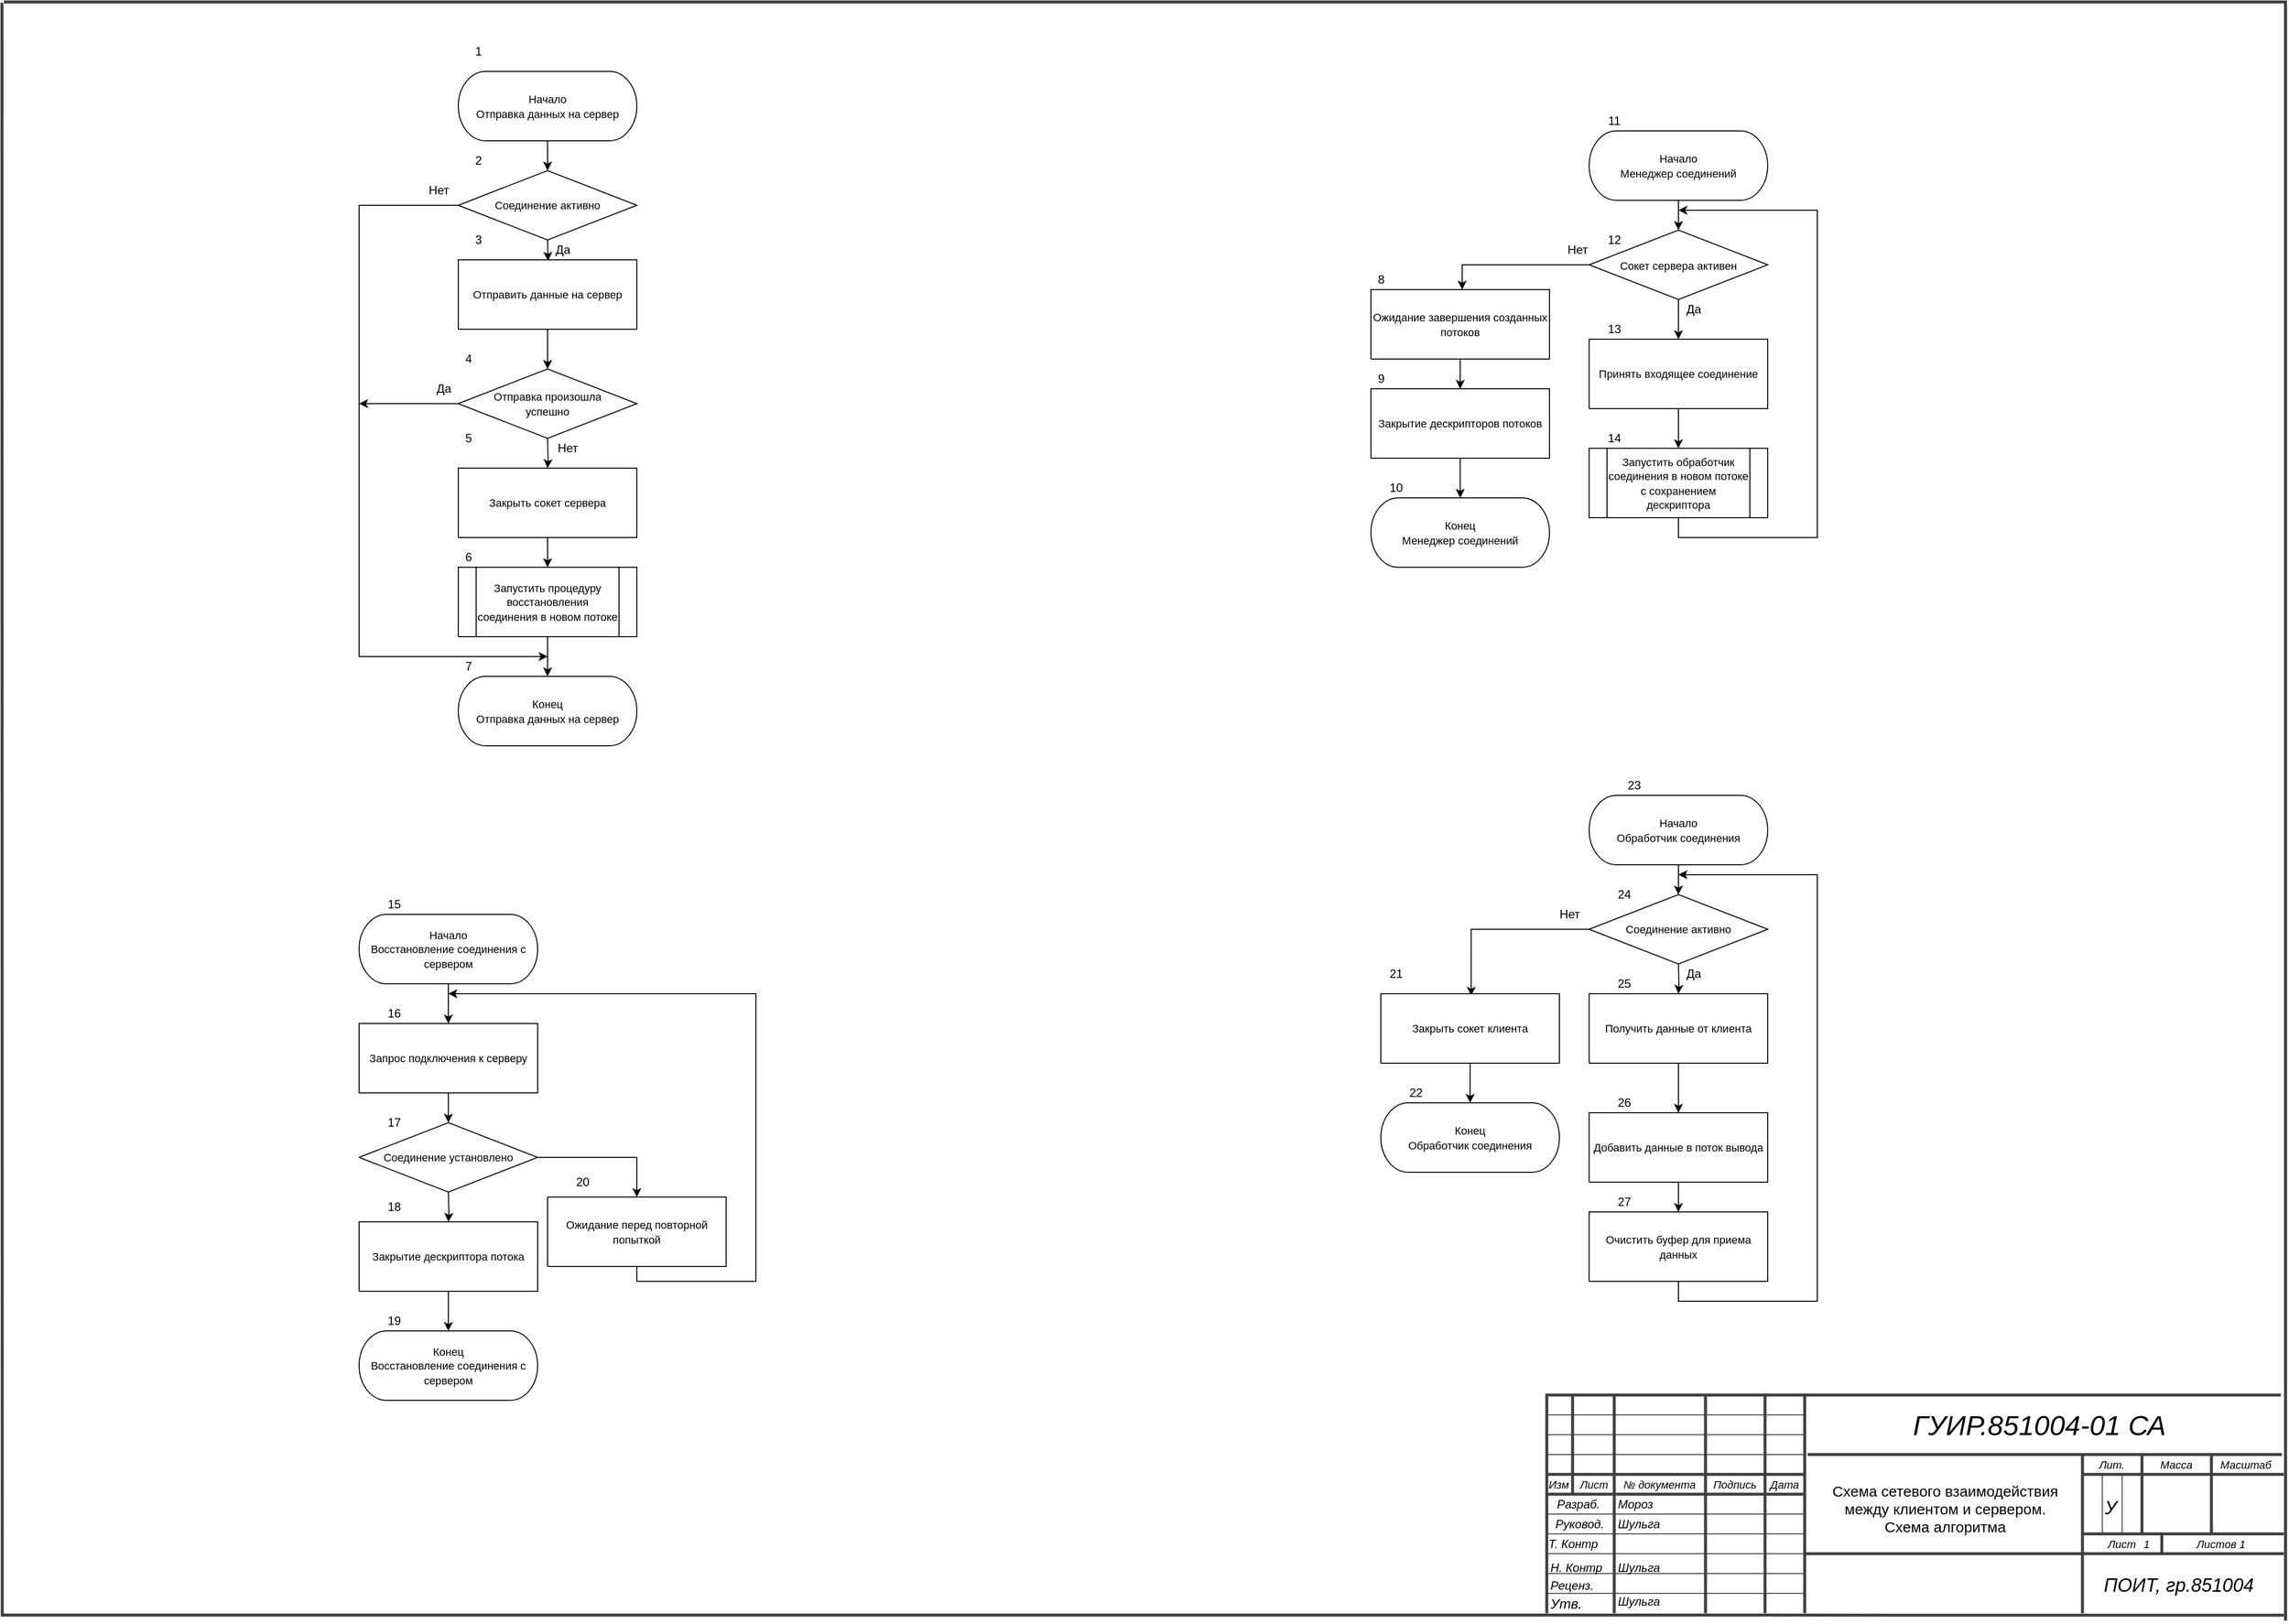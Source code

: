 <mxGraphModel dx="2523" dy="935" grid="1" gridSize="10" guides="1" tooltips="1" connect="1" arrows="1" fold="1" page="1" pageScale="1" pageWidth="850" pageHeight="1100" math="0" shadow="0">
  <root>
    <mxCell id="0" />
    <mxCell id="1" parent="0" />
    <mxCell id="1nn4vVufA6z5W7UZVho0-398" style="edgeStyle=orthogonalEdgeStyle;rounded=0;orthogonalLoop=1;jettySize=auto;html=1;entryX=0.511;entryY=0;entryDx=0;entryDy=0;entryPerimeter=0;" edge="1" parent="1" source="1nn4vVufA6z5W7UZVho0-252" target="1nn4vVufA6z5W7UZVho0-255">
      <mxGeometry relative="1" as="geometry" />
    </mxCell>
    <mxCell id="1nn4vVufA6z5W7UZVho0-432" value="" style="edgeStyle=orthogonalEdgeStyle;rounded=0;orthogonalLoop=1;jettySize=auto;html=1;" edge="1" parent="1" source="1nn4vVufA6z5W7UZVho0-399" target="1nn4vVufA6z5W7UZVho0-426">
      <mxGeometry relative="1" as="geometry" />
    </mxCell>
    <mxCell id="1nn4vVufA6z5W7UZVho0-399" value="&lt;font style=&quot;font-size: 11px ; font-family: &amp;#34;arial&amp;#34; ; color: #000000 ; direction: ltr ; letter-spacing: 0px ; line-height: 120% ; opacity: 1&quot;&gt;Закрытие дескрипторов потоков&lt;br&gt;&lt;/font&gt;" style="verticalAlign=middle;align=center;vsdxID=2;shape=stencil(nZBLDoAgDERP0z3SIyjew0SURgSD+Lu9kMZoXLhwN9O+tukAlrNpJg1SzDH4QW/URgNYgZTkjA4UkwJUgGXng+6DX1zLfmoymdXo17xh5zmRJ6Q42BWCfc2oJfdAr+Yv+AP9Cb7OJ3H/2JG1HNGz/84klThPVCc=);spacingTop=-1;spacingBottom=-1;spacingLeft=-1;spacingRight=-1;labelBackgroundColor=none;rounded=0;html=1;whiteSpace=wrap;" vertex="1" parent="1">
      <mxGeometry x="540" y="400.003" width="180" height="70" as="geometry" />
    </mxCell>
    <mxCell id="1nn4vVufA6z5W7UZVho0-412" value="" style="edgeStyle=orthogonalEdgeStyle;rounded=0;orthogonalLoop=1;jettySize=auto;html=1;" edge="1" parent="1" source="1nn4vVufA6z5W7UZVho0-405" target="1nn4vVufA6z5W7UZVho0-263">
      <mxGeometry relative="1" as="geometry" />
    </mxCell>
    <mxCell id="1nn4vVufA6z5W7UZVho0-405" value="&lt;font style=&quot;font-size: 11px ; font-family: &amp;#34;arial&amp;#34; ; color: #000000 ; direction: ltr ; letter-spacing: 0px ; line-height: 120% ; opacity: 1&quot;&gt;Принять входящее соединение&lt;br&gt;&lt;/font&gt;" style="verticalAlign=middle;align=center;vsdxID=2;shape=stencil(nZBLDoAgDERP0z3SIyjew0SURgSD+Lu9kMZoXLhwN9O+tukAlrNpJg1SzDH4QW/URgNYgZTkjA4UkwJUgGXng+6DX1zLfmoymdXo17xh5zmRJ6Q42BWCfc2oJfdAr+Yv+AP9Cb7OJ3H/2JG1HNGz/84klThPVCc=);spacingTop=-1;spacingBottom=-1;spacingLeft=-1;spacingRight=-1;labelBackgroundColor=none;rounded=0;html=1;whiteSpace=wrap;" vertex="1" parent="1">
      <mxGeometry x="760" y="350.003" width="180" height="70" as="geometry" />
    </mxCell>
    <mxCell id="1nn4vVufA6z5W7UZVho0-408" style="edgeStyle=orthogonalEdgeStyle;rounded=0;orthogonalLoop=1;jettySize=auto;html=1;" edge="1" parent="1" source="1nn4vVufA6z5W7UZVho0-263">
      <mxGeometry relative="1" as="geometry">
        <mxPoint x="850" y="220" as="targetPoint" />
        <Array as="points">
          <mxPoint x="850" y="550" />
          <mxPoint x="990" y="550" />
          <mxPoint x="990" y="220" />
        </Array>
      </mxGeometry>
    </mxCell>
    <mxCell id="1nn4vVufA6z5W7UZVho0-413" value="Да" style="text;html=1;align=center;verticalAlign=middle;resizable=0;points=[];autosize=1;" vertex="1" parent="1">
      <mxGeometry x="850" y="310" width="30" height="20" as="geometry" />
    </mxCell>
    <mxCell id="1nn4vVufA6z5W7UZVho0-414" value="Нет" style="text;html=1;align=center;verticalAlign=middle;resizable=0;points=[];autosize=1;" vertex="1" parent="1">
      <mxGeometry x="728" y="250" width="40" height="20" as="geometry" />
    </mxCell>
    <mxCell id="1nn4vVufA6z5W7UZVho0-428" style="edgeStyle=orthogonalEdgeStyle;rounded=0;orthogonalLoop=1;jettySize=auto;html=1;entryX=0.506;entryY=0.029;entryDx=0;entryDy=0;entryPerimeter=0;" edge="1" parent="1" source="1nn4vVufA6z5W7UZVho0-415" target="1nn4vVufA6z5W7UZVho0-425">
      <mxGeometry relative="1" as="geometry" />
    </mxCell>
    <mxCell id="1nn4vVufA6z5W7UZVho0-415" style="vsdxID=7;shape=stencil(UzV2Ls5ILEhVNTIoLinKz04tz0wpyVA1dlE1MsrMy0gtyiwBslSNXVWNndPyi1LTi/JL81Ig/IJEkEoQKze/DGRCBUSfAUiHkUElhGcK4bpBVOZk5iGpNEVVikeloQHZpsK0YlWLz1QgA+HFtMycHEgIIcujBwlQCBKcxq4A);spacingTop=-1;spacingBottom=-1;spacingLeft=-1;spacingRight=-1;labelBackgroundColor=none;rounded=0;html=1;whiteSpace=wrap;" vertex="1" parent="1">
      <mxGeometry x="760" y="910" width="180" height="70" as="geometry" />
    </mxCell>
    <mxCell id="1nn4vVufA6z5W7UZVho0-416" value="&lt;font style=&quot;font-size: 11px ; font-family: &amp;#34;arial&amp;#34; ; color: #000000 ; direction: ltr ; letter-spacing: 0px ; line-height: 120% ; opacity: 1&quot;&gt;Соединение активно&lt;br&gt;&lt;/font&gt;" style="text;vsdxID=7;fillColor=none;gradientColor=none;strokeColor=none;spacingTop=-1;spacingBottom=-1;spacingLeft=-1;spacingRight=-1;labelBackgroundColor=none;rounded=0;html=1;whiteSpace=wrap;verticalAlign=middle;align=center;;html=1;" vertex="1" parent="1nn4vVufA6z5W7UZVho0-415">
      <mxGeometry x="20.076" y="8.75" width="139.856" height="52.5" as="geometry" />
    </mxCell>
    <mxCell id="1nn4vVufA6z5W7UZVho0-494" value="24" style="text;html=1;align=center;verticalAlign=middle;resizable=0;points=[];autosize=1;" vertex="1" parent="1nn4vVufA6z5W7UZVho0-415">
      <mxGeometry x="20.08" y="-10" width="30" height="20" as="geometry" />
    </mxCell>
    <mxCell id="1nn4vVufA6z5W7UZVho0-422" value="" style="edgeStyle=orthogonalEdgeStyle;rounded=0;orthogonalLoop=1;jettySize=auto;html=1;" edge="1" parent="1" source="1nn4vVufA6z5W7UZVho0-418" target="1nn4vVufA6z5W7UZVho0-419">
      <mxGeometry relative="1" as="geometry" />
    </mxCell>
    <mxCell id="1nn4vVufA6z5W7UZVho0-418" value="&lt;font style=&quot;direction: ltr ; line-height: 120% ; opacity: 1&quot;&gt;&lt;font face=&quot;arial&quot;&gt;&lt;span style=&quot;font-size: 11px&quot;&gt;Получить данные от клиента&lt;/span&gt;&lt;/font&gt;&lt;br&gt;&lt;/font&gt;" style="verticalAlign=middle;align=center;vsdxID=2;shape=stencil(nZBLDoAgDERP0z3SIyjew0SURgSD+Lu9kMZoXLhwN9O+tukAlrNpJg1SzDH4QW/URgNYgZTkjA4UkwJUgGXng+6DX1zLfmoymdXo17xh5zmRJ6Q42BWCfc2oJfdAr+Yv+AP9Cb7OJ3H/2JG1HNGz/84klThPVCc=);spacingTop=-1;spacingBottom=-1;spacingLeft=-1;spacingRight=-1;labelBackgroundColor=none;rounded=0;html=1;whiteSpace=wrap;" vertex="1" parent="1">
      <mxGeometry x="760" y="1010.003" width="180" height="70" as="geometry" />
    </mxCell>
    <mxCell id="1nn4vVufA6z5W7UZVho0-423" value="" style="edgeStyle=orthogonalEdgeStyle;rounded=0;orthogonalLoop=1;jettySize=auto;html=1;" edge="1" parent="1" source="1nn4vVufA6z5W7UZVho0-419" target="1nn4vVufA6z5W7UZVho0-292">
      <mxGeometry relative="1" as="geometry" />
    </mxCell>
    <mxCell id="1nn4vVufA6z5W7UZVho0-419" value="&lt;font style=&quot;direction: ltr ; line-height: 120% ; opacity: 1&quot;&gt;&lt;font face=&quot;arial&quot;&gt;&lt;span style=&quot;font-size: 11px&quot;&gt;Добавить данные в поток вывода&lt;/span&gt;&lt;/font&gt;&lt;br&gt;&lt;/font&gt;" style="verticalAlign=middle;align=center;vsdxID=2;shape=stencil(nZBLDoAgDERP0z3SIyjew0SURgSD+Lu9kMZoXLhwN9O+tukAlrNpJg1SzDH4QW/URgNYgZTkjA4UkwJUgGXng+6DX1zLfmoymdXo17xh5zmRJ6Q42BWCfc2oJfdAr+Yv+AP9Cb7OJ3H/2JG1HNGz/84klThPVCc=);spacingTop=-1;spacingBottom=-1;spacingLeft=-1;spacingRight=-1;labelBackgroundColor=none;rounded=0;html=1;whiteSpace=wrap;" vertex="1" parent="1">
      <mxGeometry x="760" y="1130.003" width="180" height="70" as="geometry" />
    </mxCell>
    <mxCell id="1nn4vVufA6z5W7UZVho0-421" value="" style="edgeStyle=orthogonalEdgeStyle;rounded=0;orthogonalLoop=1;jettySize=auto;html=1;" edge="1" parent="1" target="1nn4vVufA6z5W7UZVho0-418">
      <mxGeometry relative="1" as="geometry">
        <mxPoint x="850" y="980" as="sourcePoint" />
      </mxGeometry>
    </mxCell>
    <mxCell id="1nn4vVufA6z5W7UZVho0-424" style="edgeStyle=orthogonalEdgeStyle;rounded=0;orthogonalLoop=1;jettySize=auto;html=1;" edge="1" parent="1" source="1nn4vVufA6z5W7UZVho0-292">
      <mxGeometry relative="1" as="geometry">
        <mxPoint x="850" y="890" as="targetPoint" />
        <Array as="points">
          <mxPoint x="850" y="1320" />
          <mxPoint x="990" y="1320" />
          <mxPoint x="990" y="890" />
        </Array>
      </mxGeometry>
    </mxCell>
    <mxCell id="1nn4vVufA6z5W7UZVho0-427" value="" style="edgeStyle=orthogonalEdgeStyle;rounded=0;orthogonalLoop=1;jettySize=auto;html=1;" edge="1" parent="1" source="1nn4vVufA6z5W7UZVho0-425" target="1nn4vVufA6z5W7UZVho0-264">
      <mxGeometry relative="1" as="geometry" />
    </mxCell>
    <mxCell id="1nn4vVufA6z5W7UZVho0-425" value="&lt;font style=&quot;direction: ltr ; line-height: 120% ; opacity: 1&quot;&gt;&lt;font face=&quot;arial&quot;&gt;&lt;span style=&quot;font-size: 11px&quot;&gt;Закрыть сокет клиента&lt;/span&gt;&lt;/font&gt;&lt;br&gt;&lt;/font&gt;" style="verticalAlign=middle;align=center;vsdxID=2;shape=stencil(nZBLDoAgDERP0z3SIyjew0SURgSD+Lu9kMZoXLhwN9O+tukAlrNpJg1SzDH4QW/URgNYgZTkjA4UkwJUgGXng+6DX1zLfmoymdXo17xh5zmRJ6Q42BWCfc2oJfdAr+Yv+AP9Cb7OJ3H/2JG1HNGz/84klThPVCc=);spacingTop=-1;spacingBottom=-1;spacingLeft=-1;spacingRight=-1;labelBackgroundColor=none;rounded=0;html=1;whiteSpace=wrap;" vertex="1" parent="1">
      <mxGeometry x="550" y="1010.003" width="180" height="70" as="geometry" />
    </mxCell>
    <mxCell id="1nn4vVufA6z5W7UZVho0-426" value="&lt;font style=&quot;font-size: 11px ; font-family: &amp;#34;arial&amp;#34; ; color: #000000 ; direction: ltr ; letter-spacing: 0px ; line-height: 120% ; opacity: 1&quot;&gt;Конец&lt;br&gt;Менеджер соединений&lt;br&gt;&lt;/font&gt;" style="verticalAlign=middle;align=center;vsdxID=1;shape=stencil(tVLREoIgEPwaHnEIsvHd7D+YBGUicA5K+/sgbNLMXpre9m737mZhEStdyzuBKHEe7En0qvYtYntEqTKtAOUDQqxCrJQWRAP2YupUdzwqIzrba9wwpLlNnrEiTlFyGzuEPOpDkmtlJvJim+3oNzmHY+BguR1GfZ7k6wufPOaDchis515ZM+M0h0bgcApLzZsZ5XohukX7o5el9Z+crL/kX7wE8PpTqbROkZjy7xkIrZQfVt0B);spacingTop=-1;spacingBottom=-1;spacingLeft=-1;spacingRight=-1;labelBackgroundColor=none;rounded=0;html=1;whiteSpace=wrap;" vertex="1" parent="1">
      <mxGeometry x="540" y="510" width="180" height="70" as="geometry" />
    </mxCell>
    <mxCell id="1nn4vVufA6z5W7UZVho0-429" value="Да" style="text;html=1;align=center;verticalAlign=middle;resizable=0;points=[];autosize=1;" vertex="1" parent="1">
      <mxGeometry x="850" y="980" width="30" height="20" as="geometry" />
    </mxCell>
    <mxCell id="1nn4vVufA6z5W7UZVho0-430" value="Нет" style="text;html=1;align=center;verticalAlign=middle;resizable=0;points=[];autosize=1;" vertex="1" parent="1">
      <mxGeometry x="720" y="920" width="40" height="20" as="geometry" />
    </mxCell>
    <mxCell id="1nn4vVufA6z5W7UZVho0-443" value="" style="edgeStyle=orthogonalEdgeStyle;rounded=0;orthogonalLoop=1;jettySize=auto;html=1;" edge="1" parent="1" source="1nn4vVufA6z5W7UZVho0-433" target="1nn4vVufA6z5W7UZVho0-434">
      <mxGeometry relative="1" as="geometry" />
    </mxCell>
    <mxCell id="1nn4vVufA6z5W7UZVho0-433" value="&lt;font style=&quot;font-size: 11px ; font-family: &amp;#34;arial&amp;#34; ; color: #000000 ; direction: ltr ; letter-spacing: 0px ; line-height: 120% ; opacity: 1&quot;&gt;Начало&lt;br&gt;Отправка данных на сервер&lt;br&gt;&lt;/font&gt;" style="verticalAlign=middle;align=center;vsdxID=1;shape=stencil(tVLREoIgEPwaHnEIsvHd7D+YBGUicA5K+/sgbNLMXpre9m737mZhEStdyzuBKHEe7En0qvYtYntEqTKtAOUDQqxCrJQWRAP2YupUdzwqIzrba9wwpLlNnrEiTlFyGzuEPOpDkmtlJvJim+3oNzmHY+BguR1GfZ7k6wufPOaDchis515ZM+M0h0bgcApLzZsZ5XohukX7o5el9Z+crL/kX7wE8PpTqbROkZjy7xkIrZQfVt0B);spacingTop=-1;spacingBottom=-1;spacingLeft=-1;spacingRight=-1;labelBackgroundColor=none;rounded=0;html=1;whiteSpace=wrap;" vertex="1" parent="1">
      <mxGeometry x="-380" y="80" width="180" height="70" as="geometry" />
    </mxCell>
    <mxCell id="1nn4vVufA6z5W7UZVho0-434" style="vsdxID=7;shape=stencil(UzV2Ls5ILEhVNTIoLinKz04tz0wpyVA1dlE1MsrMy0gtyiwBslSNXVWNndPyi1LTi/JL81Ig/IJEkEoQKze/DGRCBUSfAUiHkUElhGcK4bpBVOZk5iGpNEVVikeloQHZpsK0YlWLz1QgA+HFtMycHEgIIcujBwlQCBKcxq4A);spacingTop=-1;spacingBottom=-1;spacingLeft=-1;spacingRight=-1;labelBackgroundColor=none;rounded=0;html=1;whiteSpace=wrap;" vertex="1" parent="1">
      <mxGeometry x="-380" y="180" width="180" height="70" as="geometry" />
    </mxCell>
    <mxCell id="1nn4vVufA6z5W7UZVho0-444" value="" style="edgeStyle=orthogonalEdgeStyle;rounded=0;orthogonalLoop=1;jettySize=auto;html=1;" edge="1" parent="1nn4vVufA6z5W7UZVho0-434" target="1nn4vVufA6z5W7UZVho0-308">
      <mxGeometry relative="1" as="geometry">
        <mxPoint x="90" y="70" as="sourcePoint" />
      </mxGeometry>
    </mxCell>
    <mxCell id="1nn4vVufA6z5W7UZVho0-435" value="&lt;font style=&quot;font-size: 11px ; font-family: &amp;#34;arial&amp;#34; ; color: #000000 ; direction: ltr ; letter-spacing: 0px ; line-height: 120% ; opacity: 1&quot;&gt;Соединение активно&lt;br&gt;&lt;/font&gt;" style="text;vsdxID=7;fillColor=none;gradientColor=none;strokeColor=none;spacingTop=-1;spacingBottom=-1;spacingLeft=-1;spacingRight=-1;labelBackgroundColor=none;rounded=0;html=1;whiteSpace=wrap;verticalAlign=middle;align=center;;html=1;" vertex="1" parent="1nn4vVufA6z5W7UZVho0-434">
      <mxGeometry x="20.076" y="8.75" width="139.856" height="52.5" as="geometry" />
    </mxCell>
    <mxCell id="1nn4vVufA6z5W7UZVho0-450" style="edgeStyle=orthogonalEdgeStyle;rounded=0;orthogonalLoop=1;jettySize=auto;html=1;" edge="1" parent="1" source="1nn4vVufA6z5W7UZVho0-437">
      <mxGeometry relative="1" as="geometry">
        <mxPoint x="-480" y="415" as="targetPoint" />
      </mxGeometry>
    </mxCell>
    <mxCell id="1nn4vVufA6z5W7UZVho0-437" style="vsdxID=7;shape=stencil(UzV2Ls5ILEhVNTIoLinKz04tz0wpyVA1dlE1MsrMy0gtyiwBslSNXVWNndPyi1LTi/JL81Ig/IJEkEoQKze/DGRCBUSfAUiHkUElhGcK4bpBVOZk5iGpNEVVikeloQHZpsK0YlWLz1QgA+HFtMycHEgIIcujBwlQCBKcxq4A);spacingTop=-1;spacingBottom=-1;spacingLeft=-1;spacingRight=-1;labelBackgroundColor=none;rounded=0;html=1;whiteSpace=wrap;" vertex="1" parent="1">
      <mxGeometry x="-380" y="380" width="180" height="70" as="geometry" />
    </mxCell>
    <mxCell id="1nn4vVufA6z5W7UZVho0-438" value="&lt;font style=&quot;font-size: 11px ; font-family: &amp;#34;arial&amp;#34; ; color: #000000 ; direction: ltr ; letter-spacing: 0px ; line-height: 120% ; opacity: 1&quot;&gt;Отправка произошла успешно&lt;br&gt;&lt;/font&gt;" style="text;vsdxID=7;fillColor=none;gradientColor=none;strokeColor=none;spacingTop=-1;spacingBottom=-1;spacingLeft=-1;spacingRight=-1;labelBackgroundColor=none;rounded=0;html=1;whiteSpace=wrap;verticalAlign=middle;align=center;;html=1;" vertex="1" parent="1nn4vVufA6z5W7UZVho0-437">
      <mxGeometry x="20.076" y="8.75" width="139.856" height="52.5" as="geometry" />
    </mxCell>
    <mxCell id="1nn4vVufA6z5W7UZVho0-447" value="" style="edgeStyle=orthogonalEdgeStyle;rounded=0;orthogonalLoop=1;jettySize=auto;html=1;" edge="1" parent="1" source="1nn4vVufA6z5W7UZVho0-439" target="1nn4vVufA6z5W7UZVho0-441">
      <mxGeometry relative="1" as="geometry" />
    </mxCell>
    <mxCell id="1nn4vVufA6z5W7UZVho0-439" value="&lt;font style=&quot;direction: ltr ; line-height: 120% ; opacity: 1&quot;&gt;&lt;font face=&quot;arial&quot;&gt;&lt;span style=&quot;font-size: 11px&quot;&gt;Закрыть сокет сервера&lt;/span&gt;&lt;/font&gt;&lt;br&gt;&lt;/font&gt;" style="verticalAlign=middle;align=center;vsdxID=2;shape=stencil(nZBLDoAgDERP0z3SIyjew0SURgSD+Lu9kMZoXLhwN9O+tukAlrNpJg1SzDH4QW/URgNYgZTkjA4UkwJUgGXng+6DX1zLfmoymdXo17xh5zmRJ6Q42BWCfc2oJfdAr+Yv+AP9Cb7OJ3H/2JG1HNGz/84klThPVCc=);spacingTop=-1;spacingBottom=-1;spacingLeft=-1;spacingRight=-1;labelBackgroundColor=none;rounded=0;html=1;whiteSpace=wrap;" vertex="1" parent="1">
      <mxGeometry x="-380" y="480.003" width="180" height="70" as="geometry" />
    </mxCell>
    <mxCell id="1nn4vVufA6z5W7UZVho0-448" value="" style="edgeStyle=orthogonalEdgeStyle;rounded=0;orthogonalLoop=1;jettySize=auto;html=1;" edge="1" parent="1" source="1nn4vVufA6z5W7UZVho0-441" target="1nn4vVufA6z5W7UZVho0-442">
      <mxGeometry relative="1" as="geometry" />
    </mxCell>
    <mxCell id="1nn4vVufA6z5W7UZVho0-441" value="&lt;font style=&quot;font-size: 11px&quot;&gt;Запустить процедуру восстановления соединения в новом потоке&lt;/font&gt;" style="shape=process;whiteSpace=wrap;html=1;backgroundOutline=1;" vertex="1" parent="1">
      <mxGeometry x="-380" y="580" width="180" height="70" as="geometry" />
    </mxCell>
    <mxCell id="1nn4vVufA6z5W7UZVho0-442" value="&lt;font style=&quot;font-size: 11px ; font-family: &amp;#34;arial&amp;#34; ; color: #000000 ; direction: ltr ; letter-spacing: 0px ; line-height: 120% ; opacity: 1&quot;&gt;Конец&lt;br&gt;Отправка данных на сервер&lt;br&gt;&lt;/font&gt;" style="verticalAlign=middle;align=center;vsdxID=1;shape=stencil(tVLREoIgEPwaHnEIsvHd7D+YBGUicA5K+/sgbNLMXpre9m737mZhEStdyzuBKHEe7En0qvYtYntEqTKtAOUDQqxCrJQWRAP2YupUdzwqIzrba9wwpLlNnrEiTlFyGzuEPOpDkmtlJvJim+3oNzmHY+BguR1GfZ7k6wufPOaDchis515ZM+M0h0bgcApLzZsZ5XohukX7o5el9Z+crL/kX7wE8PpTqbROkZjy7xkIrZQfVt0B);spacingTop=-1;spacingBottom=-1;spacingLeft=-1;spacingRight=-1;labelBackgroundColor=none;rounded=0;html=1;whiteSpace=wrap;" vertex="1" parent="1">
      <mxGeometry x="-380" y="690" width="180" height="70" as="geometry" />
    </mxCell>
    <mxCell id="1nn4vVufA6z5W7UZVho0-446" value="" style="edgeStyle=orthogonalEdgeStyle;rounded=0;orthogonalLoop=1;jettySize=auto;html=1;" edge="1" parent="1" target="1nn4vVufA6z5W7UZVho0-439">
      <mxGeometry relative="1" as="geometry">
        <mxPoint x="-290" y="450" as="sourcePoint" />
      </mxGeometry>
    </mxCell>
    <mxCell id="1nn4vVufA6z5W7UZVho0-449" style="edgeStyle=orthogonalEdgeStyle;rounded=0;orthogonalLoop=1;jettySize=auto;html=1;" edge="1" parent="1">
      <mxGeometry relative="1" as="geometry">
        <mxPoint x="-289.996" y="670" as="targetPoint" />
        <mxPoint x="-380" y="215" as="sourcePoint" />
        <Array as="points">
          <mxPoint x="-480" y="215" />
          <mxPoint x="-480" y="670" />
        </Array>
      </mxGeometry>
    </mxCell>
    <mxCell id="1nn4vVufA6z5W7UZVho0-451" value="Да" style="text;html=1;align=center;verticalAlign=middle;resizable=0;points=[];autosize=1;" vertex="1" parent="1">
      <mxGeometry x="-290" y="250" width="30" height="20" as="geometry" />
    </mxCell>
    <mxCell id="1nn4vVufA6z5W7UZVho0-452" value="Нет" style="text;html=1;align=center;verticalAlign=middle;resizable=0;points=[];autosize=1;" vertex="1" parent="1">
      <mxGeometry x="-420" y="190" width="40" height="20" as="geometry" />
    </mxCell>
    <mxCell id="1nn4vVufA6z5W7UZVho0-453" value="Да" style="text;html=1;align=center;verticalAlign=middle;resizable=0;points=[];autosize=1;" vertex="1" parent="1">
      <mxGeometry x="-410" y="390" width="30" height="20" as="geometry" />
    </mxCell>
    <mxCell id="1nn4vVufA6z5W7UZVho0-454" value="Нет" style="text;html=1;align=center;verticalAlign=middle;resizable=0;points=[];autosize=1;" vertex="1" parent="1">
      <mxGeometry x="-290" y="450" width="40" height="20" as="geometry" />
    </mxCell>
    <mxCell id="1nn4vVufA6z5W7UZVho0-460" value="" style="edgeStyle=orthogonalEdgeStyle;rounded=0;orthogonalLoop=1;jettySize=auto;html=1;" edge="1" parent="1" source="1nn4vVufA6z5W7UZVho0-455" target="1nn4vVufA6z5W7UZVho0-457">
      <mxGeometry relative="1" as="geometry" />
    </mxCell>
    <mxCell id="1nn4vVufA6z5W7UZVho0-455" value="&lt;font style=&quot;font-size: 11px ; font-family: &amp;#34;arial&amp;#34; ; color: #000000 ; direction: ltr ; letter-spacing: 0px ; line-height: 120% ; opacity: 1&quot;&gt;Начало&lt;br&gt;Восстановление соединения с сервером&lt;br&gt;&lt;/font&gt;" style="verticalAlign=middle;align=center;vsdxID=1;shape=stencil(tVLREoIgEPwaHnEIsvHd7D+YBGUicA5K+/sgbNLMXpre9m737mZhEStdyzuBKHEe7En0qvYtYntEqTKtAOUDQqxCrJQWRAP2YupUdzwqIzrba9wwpLlNnrEiTlFyGzuEPOpDkmtlJvJim+3oNzmHY+BguR1GfZ7k6wufPOaDchis515ZM+M0h0bgcApLzZsZ5XohukX7o5el9Z+crL/kX7wE8PpTqbROkZjy7xkIrZQfVt0B);spacingTop=-1;spacingBottom=-1;spacingLeft=-1;spacingRight=-1;labelBackgroundColor=none;rounded=0;html=1;whiteSpace=wrap;" vertex="1" parent="1">
      <mxGeometry x="-480" y="930" width="180" height="70" as="geometry" />
    </mxCell>
    <mxCell id="1nn4vVufA6z5W7UZVho0-461" value="" style="edgeStyle=orthogonalEdgeStyle;rounded=0;orthogonalLoop=1;jettySize=auto;html=1;" edge="1" parent="1" source="1nn4vVufA6z5W7UZVho0-457" target="1nn4vVufA6z5W7UZVho0-458">
      <mxGeometry relative="1" as="geometry" />
    </mxCell>
    <mxCell id="1nn4vVufA6z5W7UZVho0-457" value="&lt;font style=&quot;direction: ltr ; line-height: 120% ; opacity: 1&quot;&gt;&lt;font face=&quot;arial&quot;&gt;&lt;span style=&quot;font-size: 11px&quot;&gt;Запрос подключения к серверу&lt;/span&gt;&lt;/font&gt;&lt;br&gt;&lt;/font&gt;" style="verticalAlign=middle;align=center;vsdxID=2;shape=stencil(nZBLDoAgDERP0z3SIyjew0SURgSD+Lu9kMZoXLhwN9O+tukAlrNpJg1SzDH4QW/URgNYgZTkjA4UkwJUgGXng+6DX1zLfmoymdXo17xh5zmRJ6Q42BWCfc2oJfdAr+Yv+AP9Cb7OJ3H/2JG1HNGz/84klThPVCc=);spacingTop=-1;spacingBottom=-1;spacingLeft=-1;spacingRight=-1;labelBackgroundColor=none;rounded=0;html=1;whiteSpace=wrap;" vertex="1" parent="1">
      <mxGeometry x="-480" y="1040.003" width="180" height="70" as="geometry" />
    </mxCell>
    <mxCell id="1nn4vVufA6z5W7UZVho0-464" style="edgeStyle=orthogonalEdgeStyle;rounded=0;orthogonalLoop=1;jettySize=auto;html=1;" edge="1" parent="1" source="1nn4vVufA6z5W7UZVho0-458" target="1nn4vVufA6z5W7UZVho0-463">
      <mxGeometry relative="1" as="geometry" />
    </mxCell>
    <mxCell id="1nn4vVufA6z5W7UZVho0-458" style="vsdxID=7;shape=stencil(UzV2Ls5ILEhVNTIoLinKz04tz0wpyVA1dlE1MsrMy0gtyiwBslSNXVWNndPyi1LTi/JL81Ig/IJEkEoQKze/DGRCBUSfAUiHkUElhGcK4bpBVOZk5iGpNEVVikeloQHZpsK0YlWLz1QgA+HFtMycHEgIIcujBwlQCBKcxq4A);spacingTop=-1;spacingBottom=-1;spacingLeft=-1;spacingRight=-1;labelBackgroundColor=none;rounded=0;html=1;whiteSpace=wrap;" vertex="1" parent="1">
      <mxGeometry x="-480" y="1140" width="180" height="70" as="geometry" />
    </mxCell>
    <mxCell id="1nn4vVufA6z5W7UZVho0-459" value="&lt;font style=&quot;font-size: 11px ; font-family: &amp;#34;arial&amp;#34; ; color: #000000 ; direction: ltr ; letter-spacing: 0px ; line-height: 120% ; opacity: 1&quot;&gt;Соединение установлено&lt;br&gt;&lt;/font&gt;" style="text;vsdxID=7;fillColor=none;gradientColor=none;strokeColor=none;spacingTop=-1;spacingBottom=-1;spacingLeft=-1;spacingRight=-1;labelBackgroundColor=none;rounded=0;html=1;whiteSpace=wrap;verticalAlign=middle;align=center;;html=1;" vertex="1" parent="1nn4vVufA6z5W7UZVho0-458">
      <mxGeometry x="20.076" y="8.75" width="139.856" height="52.5" as="geometry" />
    </mxCell>
    <mxCell id="1nn4vVufA6z5W7UZVho0-462" value="&lt;font style=&quot;font-size: 11px ; font-family: &amp;#34;arial&amp;#34; ; color: #000000 ; direction: ltr ; letter-spacing: 0px ; line-height: 120% ; opacity: 1&quot;&gt;Конец&lt;br&gt;Восстановление соединения с сервером&lt;br&gt;&lt;/font&gt;" style="verticalAlign=middle;align=center;vsdxID=1;shape=stencil(tVLREoIgEPwaHnEIsvHd7D+YBGUicA5K+/sgbNLMXpre9m737mZhEStdyzuBKHEe7En0qvYtYntEqTKtAOUDQqxCrJQWRAP2YupUdzwqIzrba9wwpLlNnrEiTlFyGzuEPOpDkmtlJvJim+3oNzmHY+BguR1GfZ7k6wufPOaDchis515ZM+M0h0bgcApLzZsZ5XohukX7o5el9Z+crL/kX7wE8PpTqbROkZjy7xkIrZQfVt0B);spacingTop=-1;spacingBottom=-1;spacingLeft=-1;spacingRight=-1;labelBackgroundColor=none;rounded=0;html=1;whiteSpace=wrap;" vertex="1" parent="1">
      <mxGeometry x="-480" y="1350" width="180" height="70" as="geometry" />
    </mxCell>
    <mxCell id="1nn4vVufA6z5W7UZVho0-465" style="edgeStyle=orthogonalEdgeStyle;rounded=0;orthogonalLoop=1;jettySize=auto;html=1;" edge="1" parent="1" source="1nn4vVufA6z5W7UZVho0-463">
      <mxGeometry relative="1" as="geometry">
        <mxPoint x="-390" y="1010" as="targetPoint" />
        <Array as="points">
          <mxPoint x="-200" y="1300" />
          <mxPoint x="-80" y="1300" />
          <mxPoint x="-80" y="1010" />
        </Array>
      </mxGeometry>
    </mxCell>
    <mxCell id="1nn4vVufA6z5W7UZVho0-463" value="&lt;font style=&quot;direction: ltr ; line-height: 120% ; opacity: 1&quot;&gt;&lt;font face=&quot;arial&quot;&gt;&lt;span style=&quot;font-size: 11px&quot;&gt;Ожидание перед повторной попыткой&lt;/span&gt;&lt;/font&gt;&lt;br&gt;&lt;/font&gt;" style="verticalAlign=middle;align=center;vsdxID=2;shape=stencil(nZBLDoAgDERP0z3SIyjew0SURgSD+Lu9kMZoXLhwN9O+tukAlrNpJg1SzDH4QW/URgNYgZTkjA4UkwJUgGXng+6DX1zLfmoymdXo17xh5zmRJ6Q42BWCfc2oJfdAr+Yv+AP9Cb7OJ3H/2JG1HNGz/84klThPVCc=);spacingTop=-1;spacingBottom=-1;spacingLeft=-1;spacingRight=-1;labelBackgroundColor=none;rounded=0;html=1;whiteSpace=wrap;" vertex="1" parent="1">
      <mxGeometry x="-290" y="1215.003" width="180" height="70" as="geometry" />
    </mxCell>
    <mxCell id="1nn4vVufA6z5W7UZVho0-469" value="" style="edgeStyle=orthogonalEdgeStyle;rounded=0;orthogonalLoop=1;jettySize=auto;html=1;" edge="1" parent="1" source="1nn4vVufA6z5W7UZVho0-467" target="1nn4vVufA6z5W7UZVho0-462">
      <mxGeometry relative="1" as="geometry" />
    </mxCell>
    <mxCell id="1nn4vVufA6z5W7UZVho0-467" value="&lt;font style=&quot;direction: ltr ; line-height: 120% ; opacity: 1&quot;&gt;&lt;font face=&quot;arial&quot;&gt;&lt;span style=&quot;font-size: 11px&quot;&gt;Закрытие дескриптора потока&lt;/span&gt;&lt;/font&gt;&lt;br&gt;&lt;/font&gt;" style="verticalAlign=middle;align=center;vsdxID=2;shape=stencil(nZBLDoAgDERP0z3SIyjew0SURgSD+Lu9kMZoXLhwN9O+tukAlrNpJg1SzDH4QW/URgNYgZTkjA4UkwJUgGXng+6DX1zLfmoymdXo17xh5zmRJ6Q42BWCfc2oJfdAr+Yv+AP9Cb7OJ3H/2JG1HNGz/84klThPVCc=);spacingTop=-1;spacingBottom=-1;spacingLeft=-1;spacingRight=-1;labelBackgroundColor=none;rounded=0;html=1;whiteSpace=wrap;" vertex="1" parent="1">
      <mxGeometry x="-480" y="1240.003" width="180" height="70" as="geometry" />
    </mxCell>
    <mxCell id="1nn4vVufA6z5W7UZVho0-468" value="" style="edgeStyle=orthogonalEdgeStyle;rounded=0;orthogonalLoop=1;jettySize=auto;html=1;" edge="1" parent="1" target="1nn4vVufA6z5W7UZVho0-467">
      <mxGeometry relative="1" as="geometry">
        <mxPoint x="-390" y="1210" as="sourcePoint" />
      </mxGeometry>
    </mxCell>
    <mxCell id="1nn4vVufA6z5W7UZVho0-470" value="1" style="text;html=1;align=center;verticalAlign=middle;resizable=0;points=[];autosize=1;" vertex="1" parent="1">
      <mxGeometry x="-370" y="50" width="20" height="20" as="geometry" />
    </mxCell>
    <mxCell id="1nn4vVufA6z5W7UZVho0-471" value="2" style="text;html=1;align=center;verticalAlign=middle;resizable=0;points=[];autosize=1;" vertex="1" parent="1">
      <mxGeometry x="-370" y="160" width="20" height="20" as="geometry" />
    </mxCell>
    <mxCell id="1nn4vVufA6z5W7UZVho0-472" value="3" style="text;html=1;align=center;verticalAlign=middle;resizable=0;points=[];autosize=1;" vertex="1" parent="1">
      <mxGeometry x="-370" y="240" width="20" height="20" as="geometry" />
    </mxCell>
    <mxCell id="1nn4vVufA6z5W7UZVho0-473" value="4" style="text;html=1;align=center;verticalAlign=middle;resizable=0;points=[];autosize=1;" vertex="1" parent="1">
      <mxGeometry x="-380" y="360" width="20" height="20" as="geometry" />
    </mxCell>
    <mxCell id="1nn4vVufA6z5W7UZVho0-474" value="5" style="text;html=1;align=center;verticalAlign=middle;resizable=0;points=[];autosize=1;" vertex="1" parent="1">
      <mxGeometry x="-380" y="440" width="20" height="20" as="geometry" />
    </mxCell>
    <mxCell id="1nn4vVufA6z5W7UZVho0-475" value="6" style="text;html=1;align=center;verticalAlign=middle;resizable=0;points=[];autosize=1;" vertex="1" parent="1">
      <mxGeometry x="-380" y="560" width="20" height="20" as="geometry" />
    </mxCell>
    <mxCell id="1nn4vVufA6z5W7UZVho0-477" value="7" style="text;html=1;align=center;verticalAlign=middle;resizable=0;points=[];autosize=1;" vertex="1" parent="1">
      <mxGeometry x="-380" y="670" width="20" height="20" as="geometry" />
    </mxCell>
    <mxCell id="1nn4vVufA6z5W7UZVho0-478" value="8" style="text;html=1;align=center;verticalAlign=middle;resizable=0;points=[];autosize=1;" vertex="1" parent="1">
      <mxGeometry x="540" y="280" width="20" height="20" as="geometry" />
    </mxCell>
    <mxCell id="1nn4vVufA6z5W7UZVho0-479" value="9" style="text;html=1;align=center;verticalAlign=middle;resizable=0;points=[];autosize=1;" vertex="1" parent="1">
      <mxGeometry x="540" y="380" width="20" height="20" as="geometry" />
    </mxCell>
    <mxCell id="1nn4vVufA6z5W7UZVho0-480" value="10" style="text;html=1;align=center;verticalAlign=middle;resizable=0;points=[];autosize=1;" vertex="1" parent="1">
      <mxGeometry x="550" y="490" width="30" height="20" as="geometry" />
    </mxCell>
    <mxCell id="1nn4vVufA6z5W7UZVho0-481" value="11" style="text;html=1;align=center;verticalAlign=middle;resizable=0;points=[];autosize=1;" vertex="1" parent="1">
      <mxGeometry x="770" y="120" width="30" height="20" as="geometry" />
    </mxCell>
    <mxCell id="1nn4vVufA6z5W7UZVho0-483" value="13" style="text;html=1;align=center;verticalAlign=middle;resizable=0;points=[];autosize=1;" vertex="1" parent="1">
      <mxGeometry x="770" y="330" width="30" height="20" as="geometry" />
    </mxCell>
    <mxCell id="1nn4vVufA6z5W7UZVho0-484" value="14" style="text;html=1;align=center;verticalAlign=middle;resizable=0;points=[];autosize=1;" vertex="1" parent="1">
      <mxGeometry x="770" y="440" width="30" height="20" as="geometry" />
    </mxCell>
    <mxCell id="1nn4vVufA6z5W7UZVho0-485" value="15" style="text;html=1;align=center;verticalAlign=middle;resizable=0;points=[];autosize=1;" vertex="1" parent="1">
      <mxGeometry x="-460" y="910" width="30" height="20" as="geometry" />
    </mxCell>
    <mxCell id="1nn4vVufA6z5W7UZVho0-486" value="16" style="text;html=1;align=center;verticalAlign=middle;resizable=0;points=[];autosize=1;" vertex="1" parent="1">
      <mxGeometry x="-460" y="1020" width="30" height="20" as="geometry" />
    </mxCell>
    <mxCell id="1nn4vVufA6z5W7UZVho0-487" value="17" style="text;html=1;align=center;verticalAlign=middle;resizable=0;points=[];autosize=1;" vertex="1" parent="1">
      <mxGeometry x="-460" y="1130" width="30" height="20" as="geometry" />
    </mxCell>
    <mxCell id="1nn4vVufA6z5W7UZVho0-488" value="18" style="text;html=1;align=center;verticalAlign=middle;resizable=0;points=[];autosize=1;" vertex="1" parent="1">
      <mxGeometry x="-460" y="1215" width="30" height="20" as="geometry" />
    </mxCell>
    <mxCell id="1nn4vVufA6z5W7UZVho0-489" value="19" style="text;html=1;align=center;verticalAlign=middle;resizable=0;points=[];autosize=1;" vertex="1" parent="1">
      <mxGeometry x="-460" y="1330" width="30" height="20" as="geometry" />
    </mxCell>
    <mxCell id="1nn4vVufA6z5W7UZVho0-490" value="20" style="text;html=1;align=center;verticalAlign=middle;resizable=0;points=[];autosize=1;" vertex="1" parent="1">
      <mxGeometry x="-270" y="1190" width="30" height="20" as="geometry" />
    </mxCell>
    <mxCell id="1nn4vVufA6z5W7UZVho0-491" value="21" style="text;html=1;align=center;verticalAlign=middle;resizable=0;points=[];autosize=1;" vertex="1" parent="1">
      <mxGeometry x="550" y="980" width="30" height="20" as="geometry" />
    </mxCell>
    <mxCell id="1nn4vVufA6z5W7UZVho0-492" value="22" style="text;html=1;align=center;verticalAlign=middle;resizable=0;points=[];autosize=1;" vertex="1" parent="1">
      <mxGeometry x="570" y="1100" width="30" height="20" as="geometry" />
    </mxCell>
    <mxCell id="1nn4vVufA6z5W7UZVho0-493" value="23" style="text;html=1;align=center;verticalAlign=middle;resizable=0;points=[];autosize=1;" vertex="1" parent="1">
      <mxGeometry x="790" y="790" width="30" height="20" as="geometry" />
    </mxCell>
    <mxCell id="1nn4vVufA6z5W7UZVho0-495" value="25" style="text;html=1;align=center;verticalAlign=middle;resizable=0;points=[];autosize=1;" vertex="1" parent="1">
      <mxGeometry x="780" y="990" width="30" height="20" as="geometry" />
    </mxCell>
    <mxCell id="1nn4vVufA6z5W7UZVho0-496" value="26" style="text;html=1;align=center;verticalAlign=middle;resizable=0;points=[];autosize=1;" vertex="1" parent="1">
      <mxGeometry x="780" y="1110" width="30" height="20" as="geometry" />
    </mxCell>
    <mxCell id="1nn4vVufA6z5W7UZVho0-497" value="27" style="text;html=1;align=center;verticalAlign=middle;resizable=0;points=[];autosize=1;" vertex="1" parent="1">
      <mxGeometry x="780" y="1210" width="30" height="20" as="geometry" />
    </mxCell>
    <mxCell id="1nn4vVufA6z5W7UZVho0-197" parent="0" />
    <mxCell id="1nn4vVufA6z5W7UZVho0-198" style="vsdxID=255;fillColor=#ffffff;gradientColor=none;shape=stencil(nY9LDoAgDERP0z3SI/i5BwkoRAUC+Lu9kGo0Lt3NtK/tFLCOWngFnMUU3Kg2I5MGbIBzY7UKJmUF2ALWvQtqCG6xkrwXhSxqdmvZsNNcxViZ4ewgT64jdDL2hf4E7wsXmsWThd549765c4l+xvYE);strokeColor=#404040;strokeWidth=3;spacingTop=-1;spacingBottom=-1;spacingLeft=-1;spacingRight=-1;labelBackgroundColor=#ffffff;rounded=0;html=1;whiteSpace=wrap;" vertex="1" parent="1nn4vVufA6z5W7UZVho0-197">
      <mxGeometry x="717.29" y="1414.57" width="740" height="220" as="geometry" />
    </mxCell>
    <mxCell id="1nn4vVufA6z5W7UZVho0-199" style="vsdxID=280;edgeStyle=none;startArrow=none;endArrow=none;startSize=5;endSize=5;strokeWidth=3;strokeColor=#404040;spacingTop=-1;spacingBottom=-1;spacingLeft=-1;spacingRight=-1;verticalAlign=middle;html=1;labelBackgroundColor=#ffffff;rounded=0;" edge="1" parent="1nn4vVufA6z5W7UZVho0-197">
      <mxGeometry relative="1" as="geometry">
        <Array as="points" />
        <mxPoint x="743.29" y="1414.57" as="sourcePoint" />
        <mxPoint x="743.29" y="1513.57" as="targetPoint" />
      </mxGeometry>
    </mxCell>
    <mxCell id="1nn4vVufA6z5W7UZVho0-200" style="vsdxID=279;edgeStyle=none;startArrow=none;endArrow=none;startSize=5;endSize=5;strokeColor=#404040;spacingTop=-1;spacingBottom=-1;spacingLeft=-1;spacingRight=-1;verticalAlign=middle;html=1;labelBackgroundColor=#ffffff;rounded=0;" edge="1" parent="1nn4vVufA6z5W7UZVho0-197">
      <mxGeometry relative="1" as="geometry">
        <mxPoint as="offset" />
        <Array as="points" />
        <mxPoint x="717.29" y="1614.57" as="sourcePoint" />
        <mxPoint x="977.29" y="1614.57" as="targetPoint" />
      </mxGeometry>
    </mxCell>
    <mxCell id="1nn4vVufA6z5W7UZVho0-201" style="vsdxID=278;edgeStyle=none;startArrow=none;endArrow=none;startSize=5;endSize=5;strokeColor=#404040;spacingTop=-1;spacingBottom=-1;spacingLeft=-1;spacingRight=-1;verticalAlign=middle;html=1;labelBackgroundColor=#ffffff;rounded=0;" edge="1" parent="1nn4vVufA6z5W7UZVho0-197">
      <mxGeometry relative="1" as="geometry">
        <mxPoint as="offset" />
        <Array as="points" />
        <mxPoint x="717.29" y="1594.57" as="sourcePoint" />
        <mxPoint x="977.29" y="1594.57" as="targetPoint" />
      </mxGeometry>
    </mxCell>
    <mxCell id="1nn4vVufA6z5W7UZVho0-202" style="vsdxID=277;edgeStyle=none;startArrow=none;endArrow=none;startSize=5;endSize=5;strokeColor=#404040;spacingTop=-1;spacingBottom=-1;spacingLeft=-1;spacingRight=-1;verticalAlign=middle;html=1;labelBackgroundColor=#ffffff;rounded=0;" edge="1" parent="1nn4vVufA6z5W7UZVho0-197">
      <mxGeometry relative="1" as="geometry">
        <mxPoint as="offset" />
        <Array as="points" />
        <mxPoint x="717.29" y="1574.57" as="sourcePoint" />
        <mxPoint x="977.29" y="1574.57" as="targetPoint" />
      </mxGeometry>
    </mxCell>
    <mxCell id="1nn4vVufA6z5W7UZVho0-203" style="vsdxID=276;edgeStyle=none;startArrow=none;endArrow=none;startSize=5;endSize=5;strokeColor=#404040;spacingTop=-1;spacingBottom=-1;spacingLeft=-1;spacingRight=-1;verticalAlign=middle;html=1;labelBackgroundColor=#ffffff;rounded=0;" edge="1" parent="1nn4vVufA6z5W7UZVho0-197">
      <mxGeometry relative="1" as="geometry">
        <mxPoint as="offset" />
        <Array as="points" />
        <mxPoint x="717.29" y="1554.57" as="sourcePoint" />
        <mxPoint x="977.29" y="1554.57" as="targetPoint" />
      </mxGeometry>
    </mxCell>
    <mxCell id="1nn4vVufA6z5W7UZVho0-204" style="vsdxID=275;edgeStyle=none;startArrow=none;endArrow=none;startSize=5;endSize=5;strokeColor=#404040;spacingTop=-1;spacingBottom=-1;spacingLeft=-1;spacingRight=-1;verticalAlign=middle;html=1;labelBackgroundColor=#ffffff;rounded=0;" edge="1" parent="1nn4vVufA6z5W7UZVho0-197">
      <mxGeometry relative="1" as="geometry">
        <mxPoint as="offset" />
        <Array as="points" />
        <mxPoint x="717.29" y="1534.57" as="sourcePoint" />
        <mxPoint x="977.29" y="1534.57" as="targetPoint" />
      </mxGeometry>
    </mxCell>
    <mxCell id="1nn4vVufA6z5W7UZVho0-205" style="vsdxID=274;edgeStyle=none;startArrow=none;endArrow=none;startSize=5;endSize=5;strokeWidth=3;strokeColor=#404040;spacingTop=-1;spacingBottom=-1;spacingLeft=-1;spacingRight=-1;verticalAlign=middle;html=1;labelBackgroundColor=#ffffff;rounded=0;" edge="1" parent="1nn4vVufA6z5W7UZVho0-197">
      <mxGeometry relative="1" as="geometry">
        <mxPoint as="offset" />
        <Array as="points" />
        <mxPoint x="717.29" y="1514.57" as="sourcePoint" />
        <mxPoint x="977.29" y="1514.57" as="targetPoint" />
      </mxGeometry>
    </mxCell>
    <mxCell id="1nn4vVufA6z5W7UZVho0-206" style="vsdxID=273;edgeStyle=none;startArrow=none;endArrow=none;startSize=5;endSize=5;strokeWidth=3;strokeColor=#404040;spacingTop=-1;spacingBottom=-1;spacingLeft=-1;spacingRight=-1;verticalAlign=middle;html=1;labelBackgroundColor=#ffffff;rounded=0;" edge="1" parent="1nn4vVufA6z5W7UZVho0-197">
      <mxGeometry relative="1" as="geometry">
        <mxPoint as="offset" />
        <Array as="points" />
        <mxPoint x="717.29" y="1494.57" as="sourcePoint" />
        <mxPoint x="977.29" y="1494.57" as="targetPoint" />
      </mxGeometry>
    </mxCell>
    <mxCell id="1nn4vVufA6z5W7UZVho0-207" style="vsdxID=272;edgeStyle=none;startArrow=none;endArrow=none;startSize=5;endSize=5;strokeColor=#404040;spacingTop=-1;spacingBottom=-1;spacingLeft=-1;spacingRight=-1;verticalAlign=middle;html=1;labelBackgroundColor=#ffffff;rounded=0;" edge="1" parent="1nn4vVufA6z5W7UZVho0-197">
      <mxGeometry relative="1" as="geometry">
        <mxPoint as="offset" />
        <Array as="points" />
        <mxPoint x="717.29" y="1474.57" as="sourcePoint" />
        <mxPoint x="977.29" y="1474.57" as="targetPoint" />
      </mxGeometry>
    </mxCell>
    <mxCell id="1nn4vVufA6z5W7UZVho0-208" style="vsdxID=271;edgeStyle=none;startArrow=none;endArrow=none;startSize=5;endSize=5;strokeColor=#404040;spacingTop=-1;spacingBottom=-1;spacingLeft=-1;spacingRight=-1;verticalAlign=middle;html=1;labelBackgroundColor=#ffffff;rounded=0;" edge="1" parent="1nn4vVufA6z5W7UZVho0-197">
      <mxGeometry relative="1" as="geometry">
        <mxPoint as="offset" />
        <Array as="points" />
        <mxPoint x="717.29" y="1454.57" as="sourcePoint" />
        <mxPoint x="977.29" y="1454.57" as="targetPoint" />
      </mxGeometry>
    </mxCell>
    <mxCell id="1nn4vVufA6z5W7UZVho0-209" style="vsdxID=270;edgeStyle=none;startArrow=none;endArrow=none;startSize=5;endSize=5;strokeColor=#404040;spacingTop=-1;spacingBottom=-1;spacingLeft=-1;spacingRight=-1;verticalAlign=middle;html=1;labelBackgroundColor=#ffffff;rounded=0;" edge="1" parent="1nn4vVufA6z5W7UZVho0-197">
      <mxGeometry relative="1" as="geometry">
        <mxPoint as="offset" />
        <Array as="points" />
        <mxPoint x="717.29" y="1434.57" as="sourcePoint" />
        <mxPoint x="977.29" y="1434.57" as="targetPoint" />
      </mxGeometry>
    </mxCell>
    <mxCell id="1nn4vVufA6z5W7UZVho0-210" style="vsdxID=269;edgeStyle=none;startArrow=none;endArrow=none;startSize=5;endSize=5;strokeWidth=3;strokeColor=#404040;spacingTop=-1;spacingBottom=-1;spacingLeft=-1;spacingRight=-1;verticalAlign=middle;html=1;labelBackgroundColor=#ffffff;rounded=0;" edge="1" parent="1nn4vVufA6z5W7UZVho0-197">
      <mxGeometry relative="1" as="geometry">
        <Array as="points" />
        <mxPoint x="785.29" y="1414.57" as="sourcePoint" />
        <mxPoint x="785.29" y="1634.57" as="targetPoint" />
      </mxGeometry>
    </mxCell>
    <mxCell id="1nn4vVufA6z5W7UZVho0-211" style="vsdxID=268;edgeStyle=none;startArrow=none;endArrow=none;startSize=5;endSize=5;strokeWidth=3;strokeColor=#404040;spacingTop=-1;spacingBottom=-1;spacingLeft=-1;spacingRight=-1;verticalAlign=middle;html=1;labelBackgroundColor=#ffffff;rounded=0;" edge="1" parent="1nn4vVufA6z5W7UZVho0-197">
      <mxGeometry relative="1" as="geometry">
        <Array as="points" />
        <mxPoint x="877.29" y="1414.57" as="sourcePoint" />
        <mxPoint x="877.29" y="1634.57" as="targetPoint" />
      </mxGeometry>
    </mxCell>
    <mxCell id="1nn4vVufA6z5W7UZVho0-212" style="vsdxID=267;edgeStyle=none;startArrow=none;endArrow=none;startSize=5;endSize=5;strokeWidth=3;strokeColor=#404040;spacingTop=-1;spacingBottom=-1;spacingLeft=-1;spacingRight=-1;verticalAlign=middle;html=1;labelBackgroundColor=#ffffff;rounded=0;" edge="1" parent="1nn4vVufA6z5W7UZVho0-197">
      <mxGeometry relative="1" as="geometry">
        <Array as="points" />
        <mxPoint x="937.29" y="1414.57" as="sourcePoint" />
        <mxPoint x="937.29" y="1634.57" as="targetPoint" />
      </mxGeometry>
    </mxCell>
    <mxCell id="1nn4vVufA6z5W7UZVho0-213" style="vsdxID=266;edgeStyle=none;startArrow=none;endArrow=none;startSize=5;endSize=5;strokeWidth=3;strokeColor=#404040;spacingTop=-1;spacingBottom=-1;spacingLeft=-1;spacingRight=-1;verticalAlign=middle;html=1;labelBackgroundColor=#ffffff;rounded=0;" edge="1" parent="1nn4vVufA6z5W7UZVho0-197">
      <mxGeometry relative="1" as="geometry">
        <Array as="points" />
        <mxPoint x="1387.29" y="1474.57" as="sourcePoint" />
        <mxPoint x="1387.29" y="1554.57" as="targetPoint" />
      </mxGeometry>
    </mxCell>
    <mxCell id="1nn4vVufA6z5W7UZVho0-214" style="vsdxID=265;edgeStyle=none;startArrow=none;endArrow=none;startSize=5;endSize=5;strokeWidth=3;strokeColor=#404040;spacingTop=-1;spacingBottom=-1;spacingLeft=-1;spacingRight=-1;verticalAlign=middle;html=1;labelBackgroundColor=#ffffff;rounded=0;" edge="1" parent="1nn4vVufA6z5W7UZVho0-197">
      <mxGeometry relative="1" as="geometry">
        <Array as="points" />
        <mxPoint x="1337.29" y="1554.57" as="sourcePoint" />
        <mxPoint x="1337.29" y="1574.57" as="targetPoint" />
      </mxGeometry>
    </mxCell>
    <mxCell id="1nn4vVufA6z5W7UZVho0-215" style="vsdxID=264;edgeStyle=none;startArrow=none;endArrow=none;startSize=5;endSize=5;strokeColor=#404040;spacingTop=-1;spacingBottom=-1;spacingLeft=-1;spacingRight=-1;verticalAlign=middle;html=1;labelBackgroundColor=#ffffff;rounded=0;" edge="1" parent="1nn4vVufA6z5W7UZVho0-197">
      <mxGeometry relative="1" as="geometry">
        <Array as="points" />
        <mxPoint x="1297.29" y="1494.57" as="sourcePoint" />
        <mxPoint x="1297.29" y="1554.57" as="targetPoint" />
      </mxGeometry>
    </mxCell>
    <mxCell id="1nn4vVufA6z5W7UZVho0-216" style="vsdxID=263;edgeStyle=none;startArrow=none;endArrow=none;startSize=5;endSize=5;strokeColor=#404040;spacingTop=-1;spacingBottom=-1;spacingLeft=-1;spacingRight=-1;verticalAlign=middle;html=1;labelBackgroundColor=#ffffff;rounded=0;" edge="1" parent="1nn4vVufA6z5W7UZVho0-197">
      <mxGeometry relative="1" as="geometry">
        <Array as="points" />
        <mxPoint x="1277.29" y="1494.57" as="sourcePoint" />
        <mxPoint x="1277.29" y="1554.57" as="targetPoint" />
      </mxGeometry>
    </mxCell>
    <mxCell id="1nn4vVufA6z5W7UZVho0-217" style="vsdxID=262;edgeStyle=none;startArrow=none;endArrow=none;startSize=5;endSize=5;strokeWidth=3;strokeColor=#404040;spacingTop=-1;spacingBottom=-1;spacingLeft=-1;spacingRight=-1;verticalAlign=middle;html=1;labelBackgroundColor=#ffffff;rounded=0;" edge="1" parent="1nn4vVufA6z5W7UZVho0-197">
      <mxGeometry relative="1" as="geometry">
        <Array as="points" />
        <mxPoint x="1317.29" y="1474.57" as="sourcePoint" />
        <mxPoint x="1317.29" y="1554.57" as="targetPoint" />
      </mxGeometry>
    </mxCell>
    <mxCell id="1nn4vVufA6z5W7UZVho0-218" style="vsdxID=261;edgeStyle=none;startArrow=none;endArrow=none;startSize=5;endSize=5;strokeWidth=3;strokeColor=#404040;spacingTop=-1;spacingBottom=-1;spacingLeft=-1;spacingRight=-1;verticalAlign=middle;html=1;labelBackgroundColor=#ffffff;rounded=0;" edge="1" parent="1nn4vVufA6z5W7UZVho0-197">
      <mxGeometry relative="1" as="geometry">
        <mxPoint as="offset" />
        <Array as="points" />
        <mxPoint x="1257.29" y="1554.57" as="sourcePoint" />
        <mxPoint x="1460.29" y="1554.57" as="targetPoint" />
      </mxGeometry>
    </mxCell>
    <mxCell id="1nn4vVufA6z5W7UZVho0-219" style="vsdxID=260;edgeStyle=none;startArrow=none;endArrow=none;startSize=5;endSize=5;strokeWidth=3;strokeColor=#404040;spacingTop=-1;spacingBottom=-1;spacingLeft=-1;spacingRight=-1;verticalAlign=middle;html=1;labelBackgroundColor=#ffffff;rounded=0;" edge="1" parent="1nn4vVufA6z5W7UZVho0-197">
      <mxGeometry relative="1" as="geometry">
        <mxPoint as="offset" />
        <Array as="points" />
        <mxPoint x="1257.29" y="1494.57" as="sourcePoint" />
        <mxPoint x="1460.29" y="1494.57" as="targetPoint" />
      </mxGeometry>
    </mxCell>
    <mxCell id="1nn4vVufA6z5W7UZVho0-220" style="vsdxID=259;edgeStyle=none;startArrow=none;endArrow=none;startSize=5;endSize=5;strokeWidth=3;strokeColor=#404040;spacingTop=-1;spacingBottom=-1;spacingLeft=-1;spacingRight=-1;verticalAlign=middle;html=1;labelBackgroundColor=#ffffff;rounded=0;" edge="1" parent="1nn4vVufA6z5W7UZVho0-197">
      <mxGeometry relative="1" as="geometry">
        <Array as="points" />
        <mxPoint x="1257.29" y="1474.57" as="sourcePoint" />
        <mxPoint x="1257.29" y="1634.57" as="targetPoint" />
      </mxGeometry>
    </mxCell>
    <mxCell id="1nn4vVufA6z5W7UZVho0-221" style="vsdxID=258;edgeStyle=none;startArrow=none;endArrow=none;startSize=5;endSize=5;strokeWidth=3;strokeColor=#404040;spacingTop=-1;spacingBottom=-1;spacingLeft=-1;spacingRight=-1;verticalAlign=middle;html=1;labelBackgroundColor=#ffffff;rounded=0;" edge="1" parent="1nn4vVufA6z5W7UZVho0-197">
      <mxGeometry relative="1" as="geometry">
        <Array as="points" />
        <mxPoint x="1460.29" y="1574.57" as="sourcePoint" />
        <mxPoint x="977.29" y="1574.57" as="targetPoint" />
      </mxGeometry>
    </mxCell>
    <mxCell id="1nn4vVufA6z5W7UZVho0-222" style="vsdxID=257;edgeStyle=none;startArrow=none;endArrow=none;startSize=5;endSize=5;strokeWidth=3;strokeColor=#404040;spacingTop=-1;spacingBottom=-1;spacingLeft=-1;spacingRight=-1;verticalAlign=middle;html=1;labelBackgroundColor=#ffffff;rounded=0;" edge="1" parent="1nn4vVufA6z5W7UZVho0-197">
      <mxGeometry relative="1" as="geometry">
        <Array as="points" />
        <mxPoint x="977.29" y="1414.57" as="sourcePoint" />
        <mxPoint x="977.29" y="1634.57" as="targetPoint" />
      </mxGeometry>
    </mxCell>
    <mxCell id="1nn4vVufA6z5W7UZVho0-223" style="vsdxID=256;edgeStyle=none;startArrow=none;endArrow=none;startSize=5;endSize=5;strokeWidth=3;strokeColor=#404040;spacingTop=-1;spacingBottom=-1;spacingLeft=-1;spacingRight=-1;verticalAlign=middle;html=1;labelBackgroundColor=#ffffff;rounded=0;" edge="1" parent="1nn4vVufA6z5W7UZVho0-197">
      <mxGeometry relative="1" as="geometry">
        <Array as="points" />
        <mxPoint x="1458.29" y="1474.57" as="sourcePoint" />
        <mxPoint x="980.29" y="1474.57" as="targetPoint" />
      </mxGeometry>
    </mxCell>
    <mxCell id="1nn4vVufA6z5W7UZVho0-224" value="&lt;font style=&quot;font-size:11px;font-family:Arial;color:#000000;direction:ltr;letter-spacing:0px;line-height:120%;opacity:1&quot;&gt;&lt;i&gt;Изм&lt;br/&gt;&lt;/i&gt;&lt;/font&gt;" style="verticalAlign=middle;align=center;vsdxID=281;fillColor=none;gradientColor=none;shape=stencil(nZBLDoAgDERP0z3SIyjew0SURgSD+Lu9kMZoXLhwN9O+tukAlrNpJg1SzDH4QW/URgNYgZTkjA4UkwJUgGXng+6DX1zLfmoymdXo17xh5zmRJ6Q42BWCfc2oJfdAr+Yv+AP9Cb7OJ3H/2JG1HNGz/84klThPVCc=);strokeColor=none;strokeWidth=4;spacingTop=-1;spacingBottom=-1;spacingLeft=-1;spacingRight=-1;labelBackgroundColor=none;rounded=0;html=1;whiteSpace=wrap;" vertex="1" parent="1nn4vVufA6z5W7UZVho0-197">
      <mxGeometry x="716.29" y="1496.57" width="27" height="17" as="geometry" />
    </mxCell>
    <mxCell id="1nn4vVufA6z5W7UZVho0-225" value="&lt;font style=&quot;font-size:11px;font-family:Arial;color:#000000;direction:ltr;letter-spacing:0px;line-height:120%;opacity:1&quot;&gt;&lt;i&gt;Лист&lt;br/&gt;&lt;/i&gt;&lt;/font&gt;" style="verticalAlign=middle;align=center;vsdxID=282;fillColor=none;gradientColor=none;shape=stencil(nZBLDoAgDERP0z3SIyjew0SURgSD+Lu9kMZoXLhwN9O+tukAlrNpJg1SzDH4QW/URgNYgZTkjA4UkwJUgGXng+6DX1zLfmoymdXo17xh5zmRJ6Q42BWCfc2oJfdAr+Yv+AP9Cb7OJ3H/2JG1HNGz/84klThPVCc=);strokeColor=none;strokeWidth=4;spacingTop=-1;spacingBottom=-1;spacingLeft=-1;spacingRight=-1;labelBackgroundColor=none;rounded=0;html=1;whiteSpace=wrap;" vertex="1" parent="1nn4vVufA6z5W7UZVho0-197">
      <mxGeometry x="747.29" y="1496.57" width="36" height="16" as="geometry" />
    </mxCell>
    <mxCell id="1nn4vVufA6z5W7UZVho0-226" value="&lt;font style=&quot;font-size:11px;font-family:Arial;color:#000000;direction:ltr;letter-spacing:0px;line-height:120%;opacity:1&quot;&gt;&lt;i&gt;№ документа&lt;br/&gt;&lt;/i&gt;&lt;/font&gt;" style="verticalAlign=middle;align=center;vsdxID=283;fillColor=none;gradientColor=none;shape=stencil(nZBLDoAgDERP0z3SIyjew0SURgSD+Lu9kMZoXLhwN9O+tukAlrNpJg1SzDH4QW/URgNYgZTkjA4UkwJUgGXng+6DX1zLfmoymdXo17xh5zmRJ6Q42BWCfc2oJfdAr+Yv+AP9Cb7OJ3H/2JG1HNGz/84klThPVCc=);strokeColor=none;strokeWidth=4;spacingTop=-1;spacingBottom=-1;spacingLeft=-1;spacingRight=-1;labelBackgroundColor=none;rounded=0;html=1;whiteSpace=wrap;" vertex="1" parent="1nn4vVufA6z5W7UZVho0-197">
      <mxGeometry x="787.29" y="1496.57" width="88" height="16" as="geometry" />
    </mxCell>
    <mxCell id="1nn4vVufA6z5W7UZVho0-227" value="&lt;font style=&quot;font-size:11px;font-family:Arial;color:#000000;direction:ltr;letter-spacing:0px;line-height:120%;opacity:1&quot;&gt;&lt;i&gt;Подпись&lt;br/&gt;&lt;/i&gt;&lt;/font&gt;" style="verticalAlign=middle;align=center;vsdxID=284;fillColor=none;gradientColor=none;shape=stencil(nZBLDoAgDERP0z3SIyjew0SURgSD+Lu9kMZoXLhwN9O+tukAlrNpJg1SzDH4QW/URgNYgZTkjA4UkwJUgGXng+6DX1zLfmoymdXo17xh5zmRJ6Q42BWCfc2oJfdAr+Yv+AP9Cb7OJ3H/2JG1HNGz/84klThPVCc=);strokeColor=none;strokeWidth=3;spacingTop=-1;spacingBottom=-1;spacingLeft=-1;spacingRight=-1;labelBackgroundColor=none;rounded=0;html=1;whiteSpace=wrap;" vertex="1" parent="1nn4vVufA6z5W7UZVho0-197">
      <mxGeometry x="879.29" y="1496.57" width="56" height="16" as="geometry" />
    </mxCell>
    <mxCell id="1nn4vVufA6z5W7UZVho0-228" value="&lt;font style=&quot;font-size:11px;font-family:Arial;color:#000000;direction:ltr;letter-spacing:0px;line-height:120%;opacity:1&quot;&gt;&lt;i&gt;Дата&lt;br/&gt;&lt;/i&gt;&lt;/font&gt;" style="verticalAlign=middle;align=center;vsdxID=285;fillColor=none;gradientColor=none;shape=stencil(nZBLDoAgDERP0z3SIyjew0SURgSD+Lu9kMZoXLhwN9O+tukAlrNpJg1SzDH4QW/URgNYgZTkjA4UkwJUgGXng+6DX1zLfmoymdXo17xh5zmRJ6Q42BWCfc2oJfdAr+Yv+AP9Cb7OJ3H/2JG1HNGz/84klThPVCc=);strokeColor=none;strokeWidth=4;spacingTop=-1;spacingBottom=-1;spacingLeft=-1;spacingRight=-1;labelBackgroundColor=none;rounded=0;html=1;whiteSpace=wrap;" vertex="1" parent="1nn4vVufA6z5W7UZVho0-197">
      <mxGeometry x="939.29" y="1496.57" width="36" height="16" as="geometry" />
    </mxCell>
    <mxCell id="1nn4vVufA6z5W7UZVho0-229" value="&lt;font style=&quot;font-size:11px;font-family:Arial;color:#000000;direction:ltr;letter-spacing:0px;line-height:120%;opacity:1&quot;&gt;&lt;i&gt;Лит.&lt;br/&gt;&lt;/i&gt;&lt;/font&gt;" style="verticalAlign=middle;align=center;vsdxID=286;fillColor=none;gradientColor=none;shape=stencil(nZBLDoAgDERP0z3SIyjew0SURgSD+Lu9kMZoXLhwN9O+tukAlrNpJg1SzDH4QW/URgNYgZTkjA4UkwJUgGXng+6DX1zLfmoymdXo17xh5zmRJ6Q42BWCfc2oJfdAr+Yv+AP9Cb7OJ3H/2JG1HNGz/84klThPVCc=);strokeColor=none;strokeWidth=4;spacingTop=-1;spacingBottom=-1;spacingLeft=-1;spacingRight=-1;labelBackgroundColor=none;rounded=0;html=1;whiteSpace=wrap;" vertex="1" parent="1nn4vVufA6z5W7UZVho0-197">
      <mxGeometry x="1259.29" y="1476.57" width="56" height="16" as="geometry" />
    </mxCell>
    <mxCell id="1nn4vVufA6z5W7UZVho0-230" value="&lt;font style=&quot;font-size:11px;font-family:Arial;color:#000000;direction:ltr;letter-spacing:0px;line-height:120%;opacity:1&quot;&gt;&lt;i&gt;Масса&lt;br/&gt;&lt;/i&gt;&lt;/font&gt;" style="verticalAlign=middle;align=center;vsdxID=287;fillColor=none;gradientColor=none;shape=stencil(nZBLDoAgDERP0z3SIyjew0SURgSD+Lu9kMZoXLhwN9O+tukAlrNpJg1SzDH4QW/URgNYgZTkjA4UkwJUgGXng+6DX1zLfmoymdXo17xh5zmRJ6Q42BWCfc2oJfdAr+Yv+AP9Cb7OJ3H/2JG1HNGz/84klThPVCc=);strokeColor=none;strokeWidth=4;spacingTop=-1;spacingBottom=-1;spacingLeft=-1;spacingRight=-1;labelBackgroundColor=none;rounded=0;html=1;whiteSpace=wrap;" vertex="1" parent="1nn4vVufA6z5W7UZVho0-197">
      <mxGeometry x="1319.29" y="1476.57" width="66" height="16" as="geometry" />
    </mxCell>
    <mxCell id="1nn4vVufA6z5W7UZVho0-231" value="&lt;font style=&quot;font-size:11px;font-family:Arial;color:#000000;direction:ltr;letter-spacing:0px;line-height:120%;opacity:1&quot;&gt;&lt;i&gt;Масштаб&lt;br/&gt;&lt;/i&gt;&lt;/font&gt;" style="verticalAlign=middle;align=center;vsdxID=288;fillColor=none;gradientColor=none;shape=stencil(nZBLDoAgDERP0z3SIyjew0SURgSD+Lu9kMZoXLhwN9O+tukAlrNpJg1SzDH4QW/URgNYgZTkjA4UkwJUgGXng+6DX1zLfmoymdXo17xh5zmRJ6Q42BWCfc2oJfdAr+Yv+AP9Cb7OJ3H/2JG1HNGz/84klThPVCc=);strokeColor=none;strokeWidth=4;spacingTop=-1;spacingBottom=-1;spacingLeft=-1;spacingRight=-1;labelBackgroundColor=none;rounded=0;html=1;whiteSpace=wrap;" vertex="1" parent="1nn4vVufA6z5W7UZVho0-197">
      <mxGeometry x="1389.29" y="1476.57" width="66" height="16" as="geometry" />
    </mxCell>
    <mxCell id="1nn4vVufA6z5W7UZVho0-232" value="&lt;font style=&quot;font-size:11px;font-family:Arial;color:#000000;direction:ltr;letter-spacing:0px;line-height:120%;opacity:1&quot;&gt;&lt;i&gt;Лист&lt;br/&gt;&lt;/i&gt;&lt;/font&gt;" style="verticalAlign=middle;align=center;vsdxID=289;fillColor=none;gradientColor=none;shape=stencil(nZBLDoAgDERP0z3SIyjew0SURgSD+Lu9kMZoXLhwN9O+tukAlrNpJg1SzDH4QW/URgNYgZTkjA4UkwJUgGXng+6DX1zLfmoymdXo17xh5zmRJ6Q42BWCfc2oJfdAr+Yv+AP9Cb7OJ3H/2JG1HNGz/84klThPVCc=);strokeColor=none;strokeWidth=4;spacingTop=-1;spacingBottom=-1;spacingLeft=-1;spacingRight=-1;labelBackgroundColor=none;rounded=0;html=1;whiteSpace=wrap;" vertex="1" parent="1nn4vVufA6z5W7UZVho0-197">
      <mxGeometry x="1259.29" y="1556.57" width="76" height="16" as="geometry" />
    </mxCell>
    <mxCell id="1nn4vVufA6z5W7UZVho0-233" value="&lt;font style=&quot;font-size:11px;font-family:Arial;color:#000000;direction:ltr;letter-spacing:0px;line-height:120%;opacity:1&quot;&gt;&lt;i&gt;Листов  1&lt;br/&gt;&lt;/i&gt;&lt;/font&gt;" style="verticalAlign=middle;align=center;vsdxID=290;fillColor=none;gradientColor=none;shape=stencil(nZBLDoAgDERP0z3SIyjew0SURgSD+Lu9kMZoXLhwN9O+tukAlrNpJg1SzDH4QW/URgNYgZTkjA4UkwJUgGXng+6DX1zLfmoymdXo17xh5zmRJ6Q42BWCfc2oJfdAr+Yv+AP9Cb7OJ3H/2JG1HNGz/84klThPVCc=);strokeColor=none;strokeWidth=4;spacingTop=-1;spacingBottom=-1;spacingLeft=-1;spacingRight=-1;labelBackgroundColor=none;rounded=0;html=1;whiteSpace=wrap;" vertex="1" parent="1nn4vVufA6z5W7UZVho0-197">
      <mxGeometry x="1339.29" y="1556.57" width="116" height="16" as="geometry" />
    </mxCell>
    <mxCell id="1nn4vVufA6z5W7UZVho0-234" value="&lt;p style=&quot;margin-left: 0 ; margin-right: 0 ; margin-top: 0px ; margin-bottom: 0px ; text-indent: 0 ; direction: ltr&quot;&gt;&lt;font style=&quot;font-size: 12px ; font-family: &amp;#34;arial&amp;#34; ; color: #000000 ; direction: ltr ; letter-spacing: 0px ; line-height: 120% ; opacity: 1&quot;&gt;&lt;i&gt;Мороз&lt;br&gt;&lt;/i&gt;&lt;/font&gt;&lt;/p&gt;" style="verticalAlign=middle;align=left;vsdxID=291;fillColor=none;gradientColor=none;shape=stencil(nZBLDoAgDERP0z3SIyjew0SURgSD+Lu9kMZoXLhwN9O+tukAlrNpJg1SzDH4QW/URgNYgZTkjA4UkwJUgGXng+6DX1zLfmoymdXo17xh5zmRJ6Q42BWCfc2oJfdAr+Yv+AP9Cb7OJ3H/2JG1HNGz/84klThPVCc=);strokeColor=none;strokeWidth=4;spacingTop=-1;spacingBottom=-1;spacingLeft=-1;spacingRight=-1;labelBackgroundColor=none;rounded=0;html=1;whiteSpace=wrap;" vertex="1" parent="1nn4vVufA6z5W7UZVho0-197">
      <mxGeometry x="788.29" y="1514.57" width="76" height="20" as="geometry" />
    </mxCell>
    <mxCell id="1nn4vVufA6z5W7UZVho0-235" value="&lt;p style=&quot;align:right;margin-left:0;margin-right:0;margin-top:0px;margin-bottom:0px;text-indent:0;valign:middle;direction:ltr;&quot;&gt;&lt;font style=&quot;font-size:12px;font-family:Arial;color:#000000;direction:ltr;letter-spacing:0px;line-height:120%;opacity:1&quot;&gt;&lt;i&gt;Руковод.&lt;br/&gt;&lt;/i&gt;&lt;/font&gt;&lt;/p&gt;" style="verticalAlign=middle;align=right;vsdxID=292;fillColor=none;gradientColor=none;shape=stencil(nZBLDoAgDERP0z3SIyjew0SURgSD+Lu9kMZoXLhwN9O+tukAlrNpJg1SzDH4QW/URgNYgZTkjA4UkwJUgGXng+6DX1zLfmoymdXo17xh5zmRJ6Q42BWCfc2oJfdAr+Yv+AP9Cb7OJ3H/2JG1HNGz/84klThPVCc=);strokeColor=none;strokeWidth=4;spacingTop=-1;spacingBottom=-1;spacingLeft=-1;spacingRight=-1;labelBackgroundColor=none;rounded=0;html=1;whiteSpace=wrap;" vertex="1" parent="1nn4vVufA6z5W7UZVho0-197">
      <mxGeometry x="712.29" y="1534.57" width="64" height="20" as="geometry" />
    </mxCell>
    <mxCell id="1nn4vVufA6z5W7UZVho0-236" value="&lt;p style=&quot;align:right;margin-left:0;margin-right:0;margin-top:0px;margin-bottom:0px;text-indent:0;valign:middle;direction:ltr;&quot;&gt;&lt;font style=&quot;font-size:12px;font-family:Arial;color:#000000;direction:ltr;letter-spacing:0px;line-height:120%;opacity:1&quot;&gt;&lt;i&gt;Разраб.&lt;br/&gt;&lt;/i&gt;&lt;/font&gt;&lt;/p&gt;" style="verticalAlign=middle;align=right;vsdxID=293;fillColor=none;gradientColor=none;shape=stencil(nZBLDoAgDERP0z3SIyjew0SURgSD+Lu9kMZoXLhwN9O+tukAlrNpJg1SzDH4QW/URgNYgZTkjA4UkwJUgGXng+6DX1zLfmoymdXo17xh5zmRJ6Q42BWCfc2oJfdAr+Yv+AP9Cb7OJ3H/2JG1HNGz/84klThPVCc=);strokeColor=none;strokeWidth=4;spacingTop=-1;spacingBottom=-1;spacingLeft=-1;spacingRight=-1;labelBackgroundColor=none;rounded=0;html=1;whiteSpace=wrap;" vertex="1" parent="1nn4vVufA6z5W7UZVho0-197">
      <mxGeometry x="708.29" y="1516.57" width="64" height="16" as="geometry" />
    </mxCell>
    <mxCell id="1nn4vVufA6z5W7UZVho0-237" value="&lt;p style=&quot;margin-left: 0 ; margin-right: 0 ; margin-top: 0px ; margin-bottom: 0px ; text-indent: 0 ; direction: ltr&quot;&gt;&lt;font face=&quot;arial&quot;&gt;&lt;i&gt;Шульга&lt;/i&gt;&lt;/font&gt;&lt;/p&gt;" style="verticalAlign=middle;align=left;vsdxID=294;fillColor=none;gradientColor=none;shape=stencil(nZBLDoAgDERP0z3SIyjew0SURgSD+Lu9kMZoXLhwN9O+tukAlrNpJg1SzDH4QW/URgNYgZTkjA4UkwJUgGXng+6DX1zLfmoymdXo17xh5zmRJ6Q42BWCfc2oJfdAr+Yv+AP9Cb7OJ3H/2JG1HNGz/84klThPVCc=);strokeColor=none;strokeWidth=4;spacingTop=-1;spacingBottom=-1;spacingLeft=-1;spacingRight=-1;labelBackgroundColor=none;rounded=0;html=1;whiteSpace=wrap;" vertex="1" parent="1nn4vVufA6z5W7UZVho0-197">
      <mxGeometry x="788.29" y="1534.57" width="88" height="20" as="geometry" />
    </mxCell>
    <mxCell id="1nn4vVufA6z5W7UZVho0-238" value="&lt;p style=&quot;margin-left: 0 ; margin-right: 0 ; margin-top: 0px ; margin-bottom: 0px ; text-indent: 0 ; direction: ltr&quot;&gt;&lt;font style=&quot;font-size: 19px ; font-family: &amp;#34;arial&amp;#34; ; color: #000000 ; direction: ltr ; letter-spacing: 0px ; line-height: 120% ; opacity: 1&quot;&gt;&lt;i&gt;ПОИТ, гр.851004&lt;br&gt;&lt;/i&gt;&lt;/font&gt;&lt;/p&gt;" style="verticalAlign=middle;align=center;vsdxID=295;fillColor=none;gradientColor=none;shape=stencil(nZBLDoAgDERP0z3SIyjew0SURgSD+Lu9kMZoXLhwN9O+tukAlrNpJg1SzDH4QW/URgNYgZTkjA4UkwJUgGXng+6DX1zLfmoymdXo17xh5zmRJ6Q42BWCfc2oJfdAr+Yv+AP9Cb7OJ3H/2JG1HNGz/84klThPVCc=);strokeColor=none;strokeWidth=4;spacingTop=-1;spacingBottom=-1;spacingLeft=-1;spacingRight=-1;labelBackgroundColor=none;rounded=0;html=1;whiteSpace=wrap;" vertex="1" parent="1nn4vVufA6z5W7UZVho0-197">
      <mxGeometry x="1258.29" y="1598.57" width="193" height="16" as="geometry" />
    </mxCell>
    <mxCell id="1nn4vVufA6z5W7UZVho0-239" value="&lt;p style=&quot;margin: 0px; text-indent: 0px; direction: ltr; font-size: 15px;&quot;&gt;&lt;font face=&quot;arial&quot; style=&quot;font-size: 15px;&quot;&gt;&lt;span style=&quot;font-size: 15px;&quot;&gt;Схема сетевого взаимодействия между клиентом и сервером. Схема алгоритма&lt;/span&gt;&lt;/font&gt;&lt;/p&gt;" style="verticalAlign=middle;align=center;vsdxID=296;fillColor=none;gradientColor=none;shape=stencil(nZBLDoAgDERP0z3SIyjew0SURgSD+Lu9kMZoXLhwN9O+tukAlrNpJg1SzDH4QW/URgNYgZTkjA4UkwJUgGXng+6DX1zLfmoymdXo17xh5zmRJ6Q42BWCfc2oJfdAr+Yv+AP9Cb7OJ3H/2JG1HNGz/84klThPVCc=);strokeColor=none;spacingTop=-1;spacingBottom=-1;spacingLeft=-1;spacingRight=-1;labelBackgroundColor=none;rounded=0;html=1;whiteSpace=wrap;fontSize=15;" vertex="1" parent="1nn4vVufA6z5W7UZVho0-197">
      <mxGeometry x="999.29" y="1488.57" width="240" height="80" as="geometry" />
    </mxCell>
    <mxCell id="1nn4vVufA6z5W7UZVho0-240" value="&lt;p style=&quot;margin-left: 0 ; margin-right: 0 ; margin-top: 0px ; margin-bottom: 0px ; text-indent: 0 ; direction: ltr&quot;&gt;&lt;font style=&quot;font-size: 28px ; font-family: &amp;#34;arial&amp;#34; ; color: #000000 ; direction: ltr ; letter-spacing: 0px ; line-height: 120% ; opacity: 1&quot;&gt;&lt;i&gt;ГУИР.851004-01 СА&lt;/i&gt;&lt;/font&gt;&lt;font style=&quot;font-size: 28px ; font-family: &amp;#34;arial&amp;#34; ; color: #000000 ; direction: ltr ; letter-spacing: 0px ; line-height: 120% ; opacity: 1&quot;&gt;&lt;i&gt;&lt;br&gt;&lt;/i&gt;&lt;/font&gt;&lt;/p&gt;" style="verticalAlign=middle;align=center;vsdxID=297;fillColor=none;gradientColor=none;shape=stencil(nZBLDoAgDERP0z3SIyjew0SURgSD+Lu9kMZoXLhwN9O+tukAlrNpJg1SzDH4QW/URgNYgZTkjA4UkwJUgGXng+6DX1zLfmoymdXo17xh5zmRJ6Q42BWCfc2oJfdAr+Yv+AP9Cb7OJ3H/2JG1HNGz/84klThPVCc=);strokeColor=none;labelBackgroundColor=none;rounded=0;html=1;whiteSpace=wrap;" vertex="1" parent="1nn4vVufA6z5W7UZVho0-197">
      <mxGeometry x="977.29" y="1414.57" width="474" height="60" as="geometry" />
    </mxCell>
    <mxCell id="1nn4vVufA6z5W7UZVho0-241" value="&lt;font style=&quot;font-size:19px;font-family:Arial;color:#000000;direction:ltr;letter-spacing:0px;line-height:120%;opacity:1&quot;&gt;&lt;i&gt;У&lt;br/&gt;&lt;/i&gt;&lt;/font&gt;" style="verticalAlign=middle;align=center;vsdxID=299;fillColor=none;gradientColor=none;shape=stencil(nZBLDoAgDERP0z3SIyjew0SURgSD+Lu9kMZoXLhwN9O+tukAlrNpJg1SzDH4QW/URgNYgZTkjA4UkwJUgGXng+6DX1zLfmoymdXo17xh5zmRJ6Q42BWCfc2oJfdAr+Yv+AP9Cb7OJ3H/2JG1HNGz/84klThPVCc=);strokeColor=none;strokeWidth=4;spacingTop=-1;spacingBottom=-1;spacingLeft=-1;spacingRight=-1;labelBackgroundColor=none;rounded=0;html=1;whiteSpace=wrap;" vertex="1" parent="1nn4vVufA6z5W7UZVho0-197">
      <mxGeometry x="1276.29" y="1520.57" width="20" height="16" as="geometry" />
    </mxCell>
    <mxCell id="1nn4vVufA6z5W7UZVho0-242" value="&lt;p style=&quot;align:left;margin-left:0;margin-right:0;margin-top:0px;margin-bottom:0px;text-indent:0;valign:middle;direction:ltr;&quot;&gt;&lt;font style=&quot;font-size:12px;font-family:Arial;color:#000000;direction:ltr;letter-spacing:0px;line-height:120%;opacity:1&quot;&gt;&lt;i&gt;Т. Контр&lt;br/&gt;&lt;/i&gt;&lt;/font&gt;&lt;/p&gt;" style="verticalAlign=middle;align=left;vsdxID=300;fillColor=none;gradientColor=none;shape=stencil(nZBLDoAgDERP0z3SIyjew0SURgSD+Lu9kMZoXLhwN9O+tukAlrNpJg1SzDH4QW/URgNYgZTkjA4UkwJUgGXng+6DX1zLfmoymdXo17xh5zmRJ6Q42BWCfc2oJfdAr+Yv+AP9Cb7OJ3H/2JG1HNGz/84klThPVCc=);strokeColor=none;spacingTop=-1;spacingBottom=-1;spacingLeft=-1;spacingRight=-1;labelBackgroundColor=none;rounded=0;html=1;whiteSpace=wrap;" vertex="1" parent="1nn4vVufA6z5W7UZVho0-197">
      <mxGeometry x="718.29" y="1556.57" width="68" height="16" as="geometry" />
    </mxCell>
    <mxCell id="1nn4vVufA6z5W7UZVho0-243" value="&lt;p style=&quot;align:left;margin-left:0;margin-right:0;margin-top:0px;margin-bottom:0px;text-indent:0;valign:middle;direction:ltr;&quot;&gt;&lt;font style=&quot;font-size:12px;font-family:Arial;color:#000000;direction:ltr;letter-spacing:0px;line-height:120%;opacity:1&quot;&gt;&lt;i&gt;Н. Контр&lt;br/&gt;&lt;/i&gt;&lt;/font&gt;&lt;/p&gt;" style="verticalAlign=middle;align=left;vsdxID=301;fillColor=none;gradientColor=none;shape=stencil(nZBLDoAgDERP0z3SIyjew0SURgSD+Lu9kMZoXLhwN9O+tukAlrNpJg1SzDH4QW/URgNYgZTkjA4UkwJUgGXng+6DX1zLfmoymdXo17xh5zmRJ6Q42BWCfc2oJfdAr+Yv+AP9Cb7OJ3H/2JG1HNGz/84klThPVCc=);strokeColor=none;spacingTop=-1;spacingBottom=-1;spacingLeft=-1;spacingRight=-1;labelBackgroundColor=none;rounded=0;html=1;whiteSpace=wrap;" vertex="1" parent="1nn4vVufA6z5W7UZVho0-197">
      <mxGeometry x="720.29" y="1580.57" width="68" height="16" as="geometry" />
    </mxCell>
    <mxCell id="1nn4vVufA6z5W7UZVho0-244" value="&lt;p style=&quot;margin-left: 0 ; margin-right: 0 ; margin-top: 0px ; margin-bottom: 0px ; text-indent: 0 ; direction: ltr&quot;&gt;&lt;font face=&quot;arial&quot;&gt;&lt;i&gt;Шульга&lt;/i&gt;&lt;/font&gt;&lt;/p&gt;" style="verticalAlign=middle;align=left;vsdxID=302;fillColor=none;gradientColor=none;shape=stencil(nZBLDoAgDERP0z3SIyjew0SURgSD+Lu9kMZoXLhwN9O+tukAlrNpJg1SzDH4QW/URgNYgZTkjA4UkwJUgGXng+6DX1zLfmoymdXo17xh5zmRJ6Q42BWCfc2oJfdAr+Yv+AP9Cb7OJ3H/2JG1HNGz/84klThPVCc=);strokeColor=none;strokeWidth=4;spacingTop=-1;spacingBottom=-1;spacingLeft=-1;spacingRight=-1;labelBackgroundColor=none;rounded=0;html=1;whiteSpace=wrap;" vertex="1" parent="1nn4vVufA6z5W7UZVho0-197">
      <mxGeometry x="788.29" y="1578.57" width="88" height="20" as="geometry" />
    </mxCell>
    <mxCell id="1nn4vVufA6z5W7UZVho0-245" value="&lt;p style=&quot;margin-left: 0 ; margin-right: 0 ; margin-top: 0px ; margin-bottom: 0px ; text-indent: 0 ; direction: ltr&quot;&gt;&lt;font face=&quot;arial&quot;&gt;&lt;i&gt;Шульга&lt;/i&gt;&lt;/font&gt;&lt;/p&gt;" style="verticalAlign=middle;align=left;vsdxID=303;fillColor=none;gradientColor=none;shape=stencil(nZBLDoAgDERP0z3SIyjew0SURgSD+Lu9kMZoXLhwN9O+tukAlrNpJg1SzDH4QW/URgNYgZTkjA4UkwJUgGXng+6DX1zLfmoymdXo17xh5zmRJ6Q42BWCfc2oJfdAr+Yv+AP9Cb7OJ3H/2JG1HNGz/84klThPVCc=);strokeColor=none;strokeWidth=4;spacingTop=-1;spacingBottom=-1;spacingLeft=-1;spacingRight=-1;labelBackgroundColor=none;rounded=0;html=1;whiteSpace=wrap;" vertex="1" parent="1nn4vVufA6z5W7UZVho0-197">
      <mxGeometry x="788.29" y="1612.57" width="88" height="20" as="geometry" />
    </mxCell>
    <mxCell id="1nn4vVufA6z5W7UZVho0-246" value="&lt;p style=&quot;align:left;margin-left:0;margin-right:0;margin-top:0px;margin-bottom:0px;text-indent:0;valign:middle;direction:ltr;&quot;&gt;&lt;font style=&quot;font-size:12px;font-family:Arial;color:#000000;direction:ltr;letter-spacing:0px;line-height:120%;opacity:1&quot;&gt;&lt;i&gt;Реценз.&lt;br/&gt;&lt;/i&gt;&lt;/font&gt;&lt;/p&gt;" style="verticalAlign=middle;align=left;vsdxID=304;fillColor=none;gradientColor=none;shape=stencil(nZBLDoAgDERP0z3SIyjew0SURgSD+Lu9kMZoXLhwN9O+tukAlrNpJg1SzDH4QW/URgNYgZTkjA4UkwJUgGXng+6DX1zLfmoymdXo17xh5zmRJ6Q42BWCfc2oJfdAr+Yv+AP9Cb7OJ3H/2JG1HNGz/84klThPVCc=);strokeColor=none;spacingTop=-1;spacingBottom=-1;spacingLeft=-1;spacingRight=-1;labelBackgroundColor=none;rounded=0;html=1;whiteSpace=wrap;" vertex="1" parent="1nn4vVufA6z5W7UZVho0-197">
      <mxGeometry x="720.29" y="1598.57" width="60" height="16" as="geometry" />
    </mxCell>
    <mxCell id="1nn4vVufA6z5W7UZVho0-247" value="&lt;p style=&quot;align:left;margin-left:0;margin-right:0;margin-top:0px;margin-bottom:0px;text-indent:0;valign:middle;direction:ltr;&quot;&gt;&lt;font style=&quot;font-size:14px;font-family:Arial;color:#000000;direction:ltr;letter-spacing:0px;line-height:120%;opacity:1&quot;&gt;&lt;i&gt;Утв.&lt;br/&gt;&lt;/i&gt;&lt;/font&gt;&lt;/p&gt;" style="verticalAlign=middle;align=left;vsdxID=305;fillColor=none;gradientColor=none;shape=stencil(nZBLDoAgDERP0z3SIyjew0SURgSD+Lu9kMZoXLhwN9O+tukAlrNpJg1SzDH4QW/URgNYgZTkjA4UkwJUgGXng+6DX1zLfmoymdXo17xh5zmRJ6Q42BWCfc2oJfdAr+Yv+AP9Cb7OJ3H/2JG1HNGz/84klThPVCc=);strokeColor=none;spacingTop=-1;spacingBottom=-1;spacingLeft=-1;spacingRight=-1;labelBackgroundColor=none;rounded=0;html=1;whiteSpace=wrap;" vertex="1" parent="1nn4vVufA6z5W7UZVho0-197">
      <mxGeometry x="720.29" y="1616.57" width="38" height="16" as="geometry" />
    </mxCell>
    <mxCell id="1nn4vVufA6z5W7UZVho0-248" value="&lt;font style=&quot;font-size:11px;font-family:Arial;color:#000000;direction:ltr;letter-spacing:0px;line-height:120%;opacity:1&quot;&gt;&lt;i&gt;1&lt;br/&gt;&lt;/i&gt;&lt;/font&gt;" style="verticalAlign=middle;align=center;vsdxID=298;fillColor=none;gradientColor=none;shape=stencil(nZBLDoAgDERP0z3SIyjew0SURgSD+Lu9kMZoXLhwN9O+tukAlrNpJg1SzDH4QW/URgNYgZTkjA4UkwJUgGXng+6DX1zLfmoymdXo17xh5zmRJ6Q42BWCfc2oJfdAr+Yv+AP9Cb7OJ3H/2JG1HNGz/84klThPVCc=);strokeColor=none;strokeWidth=4;spacingTop=-1;spacingBottom=-1;spacingLeft=-1;spacingRight=-1;labelBackgroundColor=none;rounded=0;html=1;whiteSpace=wrap;" vertex="1" parent="1nn4vVufA6z5W7UZVho0-197">
      <mxGeometry x="1264.29" y="1556.57" width="116" height="16" as="geometry" />
    </mxCell>
    <mxCell id="1nn4vVufA6z5W7UZVho0-404" value="" style="edgeStyle=orthogonalEdgeStyle;rounded=0;orthogonalLoop=1;jettySize=auto;html=1;" edge="1" parent="1nn4vVufA6z5W7UZVho0-197" source="1nn4vVufA6z5W7UZVho0-250" target="1nn4vVufA6z5W7UZVho0-252">
      <mxGeometry relative="1" as="geometry" />
    </mxCell>
    <mxCell id="1nn4vVufA6z5W7UZVho0-250" value="&lt;font style=&quot;font-size: 11px ; font-family: &amp;#34;arial&amp;#34; ; color: #000000 ; direction: ltr ; letter-spacing: 0px ; line-height: 120% ; opacity: 1&quot;&gt;Начало&lt;br&gt;Менеджер соединений&lt;br&gt;&lt;/font&gt;" style="verticalAlign=middle;align=center;vsdxID=1;shape=stencil(tVLREoIgEPwaHnEIsvHd7D+YBGUicA5K+/sgbNLMXpre9m737mZhEStdyzuBKHEe7En0qvYtYntEqTKtAOUDQqxCrJQWRAP2YupUdzwqIzrba9wwpLlNnrEiTlFyGzuEPOpDkmtlJvJim+3oNzmHY+BguR1GfZ7k6wufPOaDchis515ZM+M0h0bgcApLzZsZ5XohukX7o5el9Z+crL/kX7wE8PpTqbROkZjy7xkIrZQfVt0B);spacingTop=-1;spacingBottom=-1;spacingLeft=-1;spacingRight=-1;labelBackgroundColor=none;rounded=0;html=1;whiteSpace=wrap;" vertex="1" parent="1nn4vVufA6z5W7UZVho0-197">
      <mxGeometry x="760" y="140" width="180" height="70" as="geometry" />
    </mxCell>
    <mxCell id="1nn4vVufA6z5W7UZVho0-411" value="" style="edgeStyle=orthogonalEdgeStyle;rounded=0;orthogonalLoop=1;jettySize=auto;html=1;" edge="1" parent="1nn4vVufA6z5W7UZVho0-197" source="1nn4vVufA6z5W7UZVho0-252" target="1nn4vVufA6z5W7UZVho0-405">
      <mxGeometry relative="1" as="geometry" />
    </mxCell>
    <mxCell id="1nn4vVufA6z5W7UZVho0-252" style="vsdxID=7;shape=stencil(UzV2Ls5ILEhVNTIoLinKz04tz0wpyVA1dlE1MsrMy0gtyiwBslSNXVWNndPyi1LTi/JL81Ig/IJEkEoQKze/DGRCBUSfAUiHkUElhGcK4bpBVOZk5iGpNEVVikeloQHZpsK0YlWLz1QgA+HFtMycHEgIIcujBwlQCBKcxq4A);spacingTop=-1;spacingBottom=-1;spacingLeft=-1;spacingRight=-1;labelBackgroundColor=none;rounded=0;html=1;whiteSpace=wrap;" vertex="1" parent="1nn4vVufA6z5W7UZVho0-197">
      <mxGeometry x="760" y="240" width="180" height="70" as="geometry" />
    </mxCell>
    <mxCell id="1nn4vVufA6z5W7UZVho0-253" value="&lt;font style=&quot;font-size: 11px ; font-family: &amp;#34;arial&amp;#34; ; color: #000000 ; direction: ltr ; letter-spacing: 0px ; line-height: 120% ; opacity: 1&quot;&gt;Сокет сервера активен&lt;br&gt;&lt;/font&gt;" style="text;vsdxID=7;fillColor=none;gradientColor=none;strokeColor=none;spacingTop=-1;spacingBottom=-1;spacingLeft=-1;spacingRight=-1;labelBackgroundColor=none;rounded=0;html=1;whiteSpace=wrap;verticalAlign=middle;align=center;;html=1;" vertex="1" parent="1nn4vVufA6z5W7UZVho0-252">
      <mxGeometry x="22" y="10" width="136.01" height="51.25" as="geometry" />
    </mxCell>
    <mxCell id="1nn4vVufA6z5W7UZVho0-482" value="12" style="text;html=1;align=center;verticalAlign=middle;resizable=0;points=[];autosize=1;" vertex="1" parent="1nn4vVufA6z5W7UZVho0-252">
      <mxGeometry x="10" width="30" height="20" as="geometry" />
    </mxCell>
    <mxCell id="1nn4vVufA6z5W7UZVho0-402" value="" style="edgeStyle=orthogonalEdgeStyle;rounded=0;orthogonalLoop=1;jettySize=auto;html=1;" edge="1" parent="1nn4vVufA6z5W7UZVho0-197" source="1nn4vVufA6z5W7UZVho0-255" target="1nn4vVufA6z5W7UZVho0-399">
      <mxGeometry relative="1" as="geometry" />
    </mxCell>
    <mxCell id="1nn4vVufA6z5W7UZVho0-255" value="&lt;font style=&quot;font-size: 11px ; font-family: &amp;#34;arial&amp;#34; ; color: #000000 ; direction: ltr ; letter-spacing: 0px ; line-height: 120% ; opacity: 1&quot;&gt;Ожидание завершения созданных потоков&lt;br&gt;&lt;/font&gt;" style="verticalAlign=middle;align=center;vsdxID=2;shape=stencil(nZBLDoAgDERP0z3SIyjew0SURgSD+Lu9kMZoXLhwN9O+tukAlrNpJg1SzDH4QW/URgNYgZTkjA4UkwJUgGXng+6DX1zLfmoymdXo17xh5zmRJ6Q42BWCfc2oJfdAr+Yv+AP9Cb7OJ3H/2JG1HNGz/84klThPVCc=);spacingTop=-1;spacingBottom=-1;spacingLeft=-1;spacingRight=-1;labelBackgroundColor=none;rounded=0;html=1;whiteSpace=wrap;" vertex="1" parent="1nn4vVufA6z5W7UZVho0-197">
      <mxGeometry x="540" y="300.003" width="180" height="70" as="geometry" />
    </mxCell>
    <mxCell id="1nn4vVufA6z5W7UZVho0-263" value="&lt;font style=&quot;font-size: 11px&quot;&gt;Запустить обработчик соединения в новом потоке с сохранением дескриптора&lt;/font&gt;" style="shape=process;whiteSpace=wrap;html=1;backgroundOutline=1;" vertex="1" parent="1nn4vVufA6z5W7UZVho0-197">
      <mxGeometry x="760" y="460" width="180" height="70" as="geometry" />
    </mxCell>
    <mxCell id="1nn4vVufA6z5W7UZVho0-264" value="&lt;font style=&quot;font-size: 11px ; font-family: &amp;#34;arial&amp;#34; ; color: #000000 ; direction: ltr ; letter-spacing: 0px ; line-height: 120% ; opacity: 1&quot;&gt;Конец&lt;br&gt;Обработчик соединения&lt;br&gt;&lt;/font&gt;" style="verticalAlign=middle;align=center;vsdxID=1;shape=stencil(tVLREoIgEPwaHnEIsvHd7D+YBGUicA5K+/sgbNLMXpre9m737mZhEStdyzuBKHEe7En0qvYtYntEqTKtAOUDQqxCrJQWRAP2YupUdzwqIzrba9wwpLlNnrEiTlFyGzuEPOpDkmtlJvJim+3oNzmHY+BguR1GfZ7k6wufPOaDchis515ZM+M0h0bgcApLzZsZ5XohukX7o5el9Z+crL/kX7wE8PpTqbROkZjy7xkIrZQfVt0B);spacingTop=-1;spacingBottom=-1;spacingLeft=-1;spacingRight=-1;labelBackgroundColor=none;rounded=0;html=1;whiteSpace=wrap;" vertex="1" parent="1nn4vVufA6z5W7UZVho0-197">
      <mxGeometry x="550" y="1120" width="180" height="70" as="geometry" />
    </mxCell>
    <mxCell id="1nn4vVufA6z5W7UZVho0-420" value="" style="edgeStyle=orthogonalEdgeStyle;rounded=0;orthogonalLoop=1;jettySize=auto;html=1;" edge="1" parent="1nn4vVufA6z5W7UZVho0-197" source="1nn4vVufA6z5W7UZVho0-271" target="1nn4vVufA6z5W7UZVho0-415">
      <mxGeometry relative="1" as="geometry" />
    </mxCell>
    <mxCell id="1nn4vVufA6z5W7UZVho0-271" value="&lt;font style=&quot;font-size: 11px ; font-family: &amp;#34;arial&amp;#34; ; color: #000000 ; direction: ltr ; letter-spacing: 0px ; line-height: 120% ; opacity: 1&quot;&gt;Начало&lt;br&gt;Обработчик соединения&lt;br&gt;&lt;/font&gt;" style="verticalAlign=middle;align=center;vsdxID=1;shape=stencil(tVLREoIgEPwaHnEIsvHd7D+YBGUicA5K+/sgbNLMXpre9m737mZhEStdyzuBKHEe7En0qvYtYntEqTKtAOUDQqxCrJQWRAP2YupUdzwqIzrba9wwpLlNnrEiTlFyGzuEPOpDkmtlJvJim+3oNzmHY+BguR1GfZ7k6wufPOaDchis515ZM+M0h0bgcApLzZsZ5XohukX7o5el9Z+crL/kX7wE8PpTqbROkZjy7xkIrZQfVt0B);spacingTop=-1;spacingBottom=-1;spacingLeft=-1;spacingRight=-1;labelBackgroundColor=none;rounded=0;html=1;whiteSpace=wrap;" vertex="1" parent="1nn4vVufA6z5W7UZVho0-197">
      <mxGeometry x="760" y="810" width="180" height="70" as="geometry" />
    </mxCell>
    <mxCell id="1nn4vVufA6z5W7UZVho0-292" value="&lt;font style=&quot;direction: ltr ; line-height: 120% ; opacity: 1&quot;&gt;&lt;font face=&quot;arial&quot;&gt;&lt;span style=&quot;font-size: 11px&quot;&gt;Очистить буфер для приема данных&lt;/span&gt;&lt;/font&gt;&lt;br&gt;&lt;/font&gt;" style="verticalAlign=middle;align=center;vsdxID=2;shape=stencil(nZBLDoAgDERP0z3SIyjew0SURgSD+Lu9kMZoXLhwN9O+tukAlrNpJg1SzDH4QW/URgNYgZTkjA4UkwJUgGXng+6DX1zLfmoymdXo17xh5zmRJ6Q42BWCfc2oJfdAr+Yv+AP9Cb7OJ3H/2JG1HNGz/84klThPVCc=);spacingTop=-1;spacingBottom=-1;spacingLeft=-1;spacingRight=-1;labelBackgroundColor=none;rounded=0;html=1;whiteSpace=wrap;" vertex="1" parent="1nn4vVufA6z5W7UZVho0-197">
      <mxGeometry x="760" y="1230.003" width="180" height="70" as="geometry" />
    </mxCell>
    <mxCell id="1nn4vVufA6z5W7UZVho0-445" value="" style="edgeStyle=orthogonalEdgeStyle;rounded=0;orthogonalLoop=1;jettySize=auto;html=1;" edge="1" parent="1nn4vVufA6z5W7UZVho0-197" source="1nn4vVufA6z5W7UZVho0-308" target="1nn4vVufA6z5W7UZVho0-437">
      <mxGeometry relative="1" as="geometry" />
    </mxCell>
    <mxCell id="1nn4vVufA6z5W7UZVho0-308" value="&lt;font style=&quot;direction: ltr ; line-height: 120% ; opacity: 1&quot;&gt;&lt;font face=&quot;arial&quot;&gt;&lt;span style=&quot;font-size: 11px&quot;&gt;Отправить данные на сервер&lt;/span&gt;&lt;/font&gt;&lt;br&gt;&lt;/font&gt;" style="verticalAlign=middle;align=center;vsdxID=2;shape=stencil(nZBLDoAgDERP0z3SIyjew0SURgSD+Lu9kMZoXLhwN9O+tukAlrNpJg1SzDH4QW/URgNYgZTkjA4UkwJUgGXng+6DX1zLfmoymdXo17xh5zmRJ6Q42BWCfc2oJfdAr+Yv+AP9Cb7OJ3H/2JG1HNGz/84klThPVCc=);spacingTop=-1;spacingBottom=-1;spacingLeft=-1;spacingRight=-1;labelBackgroundColor=none;rounded=0;html=1;whiteSpace=wrap;" vertex="1" parent="1nn4vVufA6z5W7UZVho0-197">
      <mxGeometry x="-380" y="270.003" width="180" height="70" as="geometry" />
    </mxCell>
    <mxCell id="1nn4vVufA6z5W7UZVho0-388" value="Connector" parent="0" />
    <mxCell id="1nn4vVufA6z5W7UZVho0-389" value="Блок-схема" parent="0" />
    <mxCell id="1nn4vVufA6z5W7UZVho0-390" value="Соединительная линия" parent="0" />
    <mxCell id="1nn4vVufA6z5W7UZVho0-391" style="vsdxID=253;edgeStyle=none;startArrow=none;endArrow=none;startSize=5;endSize=5;strokeWidth=3;strokeColor=#404040;spacingTop=0;spacingBottom=0;spacingLeft=0;spacingRight=0;verticalAlign=middle;html=1;labelBackgroundColor=#ffffff;rounded=0;" edge="1" parent="1nn4vVufA6z5W7UZVho0-390">
      <mxGeometry relative="1" as="geometry">
        <mxPoint as="offset" />
        <Array as="points">
          <mxPoint x="-839.71" y="1636.53" />
        </Array>
        <mxPoint x="-840" y="10.71" as="sourcePoint" />
        <mxPoint x="1460.29" y="1636.57" as="targetPoint" />
      </mxGeometry>
    </mxCell>
    <mxCell id="1nn4vVufA6z5W7UZVho0-392" style="vsdxID=254;edgeStyle=none;startArrow=none;endArrow=none;startSize=5;endSize=5;strokeWidth=3;strokeColor=#404040;spacingTop=0;spacingBottom=0;spacingLeft=0;spacingRight=0;verticalAlign=middle;html=1;labelBackgroundColor=#ffffff;rounded=0;" edge="1" parent="1nn4vVufA6z5W7UZVho0-390">
      <mxGeometry relative="1" as="geometry">
        <mxPoint as="offset" />
        <Array as="points">
          <mxPoint x="1462" y="10" />
        </Array>
        <mxPoint x="1462" y="1642" as="sourcePoint" />
        <mxPoint x="-838" y="10" as="targetPoint" />
      </mxGeometry>
    </mxCell>
  </root>
</mxGraphModel>
